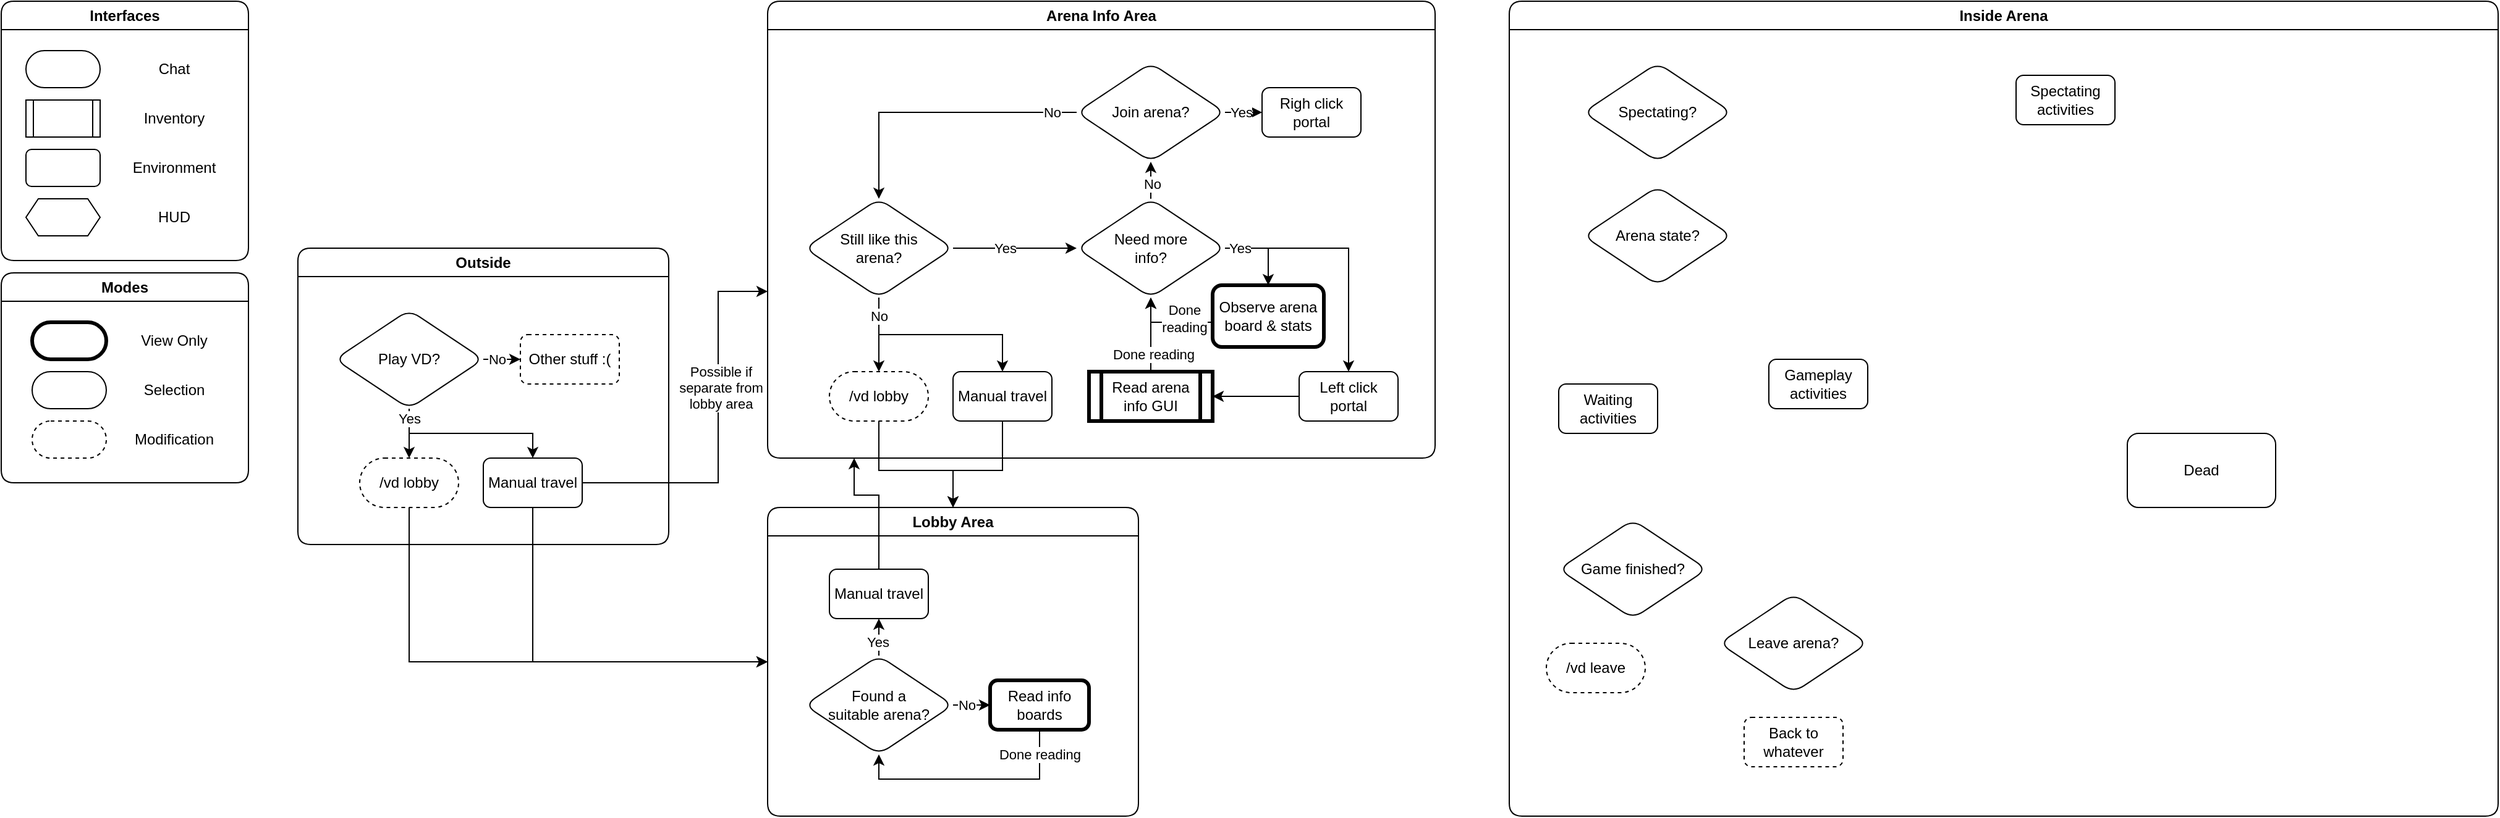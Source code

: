 <mxfile version="26.0.4" pages="5">
  <diagram id="OL8r2Mo_MiO_RKyFBtHq" name="Player UX">
    <mxGraphModel dx="3390" dy="2537" grid="1" gridSize="10" guides="1" tooltips="1" connect="1" arrows="1" fold="1" page="1" pageScale="1" pageWidth="1100" pageHeight="850" math="0" shadow="0">
      <root>
        <mxCell id="0" />
        <mxCell id="1" parent="0" />
        <mxCell id="ujEsto-d_q-DFXAvHiY_-1" value="Interfaces" style="swimlane;whiteSpace=wrap;html=1;rounded=1;" vertex="1" parent="1">
          <mxGeometry x="20" y="20" width="200" height="210" as="geometry" />
        </mxCell>
        <mxCell id="ujEsto-d_q-DFXAvHiY_-3" value="Inventory" style="text;html=1;align=center;verticalAlign=middle;whiteSpace=wrap;rounded=0;" vertex="1" parent="ujEsto-d_q-DFXAvHiY_-1">
          <mxGeometry x="110" y="80" width="60" height="30" as="geometry" />
        </mxCell>
        <mxCell id="ujEsto-d_q-DFXAvHiY_-5" value="Environment" style="text;html=1;align=center;verticalAlign=middle;whiteSpace=wrap;rounded=0;" vertex="1" parent="ujEsto-d_q-DFXAvHiY_-1">
          <mxGeometry x="100" y="125" width="80" height="20" as="geometry" />
        </mxCell>
        <mxCell id="ujEsto-d_q-DFXAvHiY_-7" value="HUD" style="text;html=1;align=center;verticalAlign=middle;whiteSpace=wrap;rounded=0;" vertex="1" parent="ujEsto-d_q-DFXAvHiY_-1">
          <mxGeometry x="110" y="165" width="60" height="20" as="geometry" />
        </mxCell>
        <mxCell id="ujEsto-d_q-DFXAvHiY_-9" value="Chat" style="text;html=1;align=center;verticalAlign=middle;whiteSpace=wrap;rounded=0;" vertex="1" parent="ujEsto-d_q-DFXAvHiY_-1">
          <mxGeometry x="110" y="40" width="60" height="30" as="geometry" />
        </mxCell>
        <mxCell id="Z0v3vaJdQkuqwQZ26i5G-3" value="" style="rounded=1;whiteSpace=wrap;html=1;arcSize=50;" vertex="1" parent="ujEsto-d_q-DFXAvHiY_-1">
          <mxGeometry x="20" y="40" width="60" height="30" as="geometry" />
        </mxCell>
        <mxCell id="Z0v3vaJdQkuqwQZ26i5G-6" value="" style="shape=process;whiteSpace=wrap;html=1;backgroundOutline=1;" vertex="1" parent="ujEsto-d_q-DFXAvHiY_-1">
          <mxGeometry x="20" y="80" width="60" height="30" as="geometry" />
        </mxCell>
        <mxCell id="Z0v3vaJdQkuqwQZ26i5G-7" value="" style="rounded=1;whiteSpace=wrap;html=1;" vertex="1" parent="ujEsto-d_q-DFXAvHiY_-1">
          <mxGeometry x="20" y="120" width="60" height="30" as="geometry" />
        </mxCell>
        <mxCell id="Z0v3vaJdQkuqwQZ26i5G-8" value="" style="shape=hexagon;perimeter=hexagonPerimeter2;whiteSpace=wrap;html=1;fixedSize=1;size=10;" vertex="1" parent="ujEsto-d_q-DFXAvHiY_-1">
          <mxGeometry x="20" y="160" width="60" height="30" as="geometry" />
        </mxCell>
        <mxCell id="oEQ8TZ-wK5dUwoC1eAkr-19" value="Modes" style="swimlane;whiteSpace=wrap;html=1;rounded=1;" vertex="1" parent="1">
          <mxGeometry x="20" y="240" width="200" height="170" as="geometry" />
        </mxCell>
        <mxCell id="oEQ8TZ-wK5dUwoC1eAkr-21" value="Selection" style="text;html=1;align=center;verticalAlign=middle;whiteSpace=wrap;rounded=0;" vertex="1" parent="oEQ8TZ-wK5dUwoC1eAkr-19">
          <mxGeometry x="110" y="80" width="60" height="30" as="geometry" />
        </mxCell>
        <mxCell id="oEQ8TZ-wK5dUwoC1eAkr-23" value="Modification" style="text;html=1;align=center;verticalAlign=middle;whiteSpace=wrap;rounded=0;" vertex="1" parent="oEQ8TZ-wK5dUwoC1eAkr-19">
          <mxGeometry x="105" y="125" width="70" height="20" as="geometry" />
        </mxCell>
        <mxCell id="oEQ8TZ-wK5dUwoC1eAkr-27" value="View Only" style="text;html=1;align=center;verticalAlign=middle;whiteSpace=wrap;rounded=0;" vertex="1" parent="oEQ8TZ-wK5dUwoC1eAkr-19">
          <mxGeometry x="110" y="40" width="60" height="30" as="geometry" />
        </mxCell>
        <mxCell id="oEQ8TZ-wK5dUwoC1eAkr-31" value="" style="rounded=1;whiteSpace=wrap;html=1;arcSize=50;strokeWidth=3;" vertex="1" parent="oEQ8TZ-wK5dUwoC1eAkr-19">
          <mxGeometry x="25" y="40" width="60" height="30" as="geometry" />
        </mxCell>
        <mxCell id="oEQ8TZ-wK5dUwoC1eAkr-29" value="" style="rounded=1;whiteSpace=wrap;html=1;arcSize=50;" vertex="1" parent="oEQ8TZ-wK5dUwoC1eAkr-19">
          <mxGeometry x="25" y="80" width="60" height="30" as="geometry" />
        </mxCell>
        <mxCell id="oEQ8TZ-wK5dUwoC1eAkr-28" value="" style="rounded=1;whiteSpace=wrap;html=1;arcSize=50;dashed=1;gradientColor=none;fillColor=default;glass=0;shadow=0;" vertex="1" parent="oEQ8TZ-wK5dUwoC1eAkr-19">
          <mxGeometry x="25" y="120" width="60" height="30" as="geometry" />
        </mxCell>
        <mxCell id="2LEhiXLoZ-SbOOcekaLS-1" value="Inside Arena" style="swimlane;whiteSpace=wrap;html=1;rounded=1;" vertex="1" parent="1">
          <mxGeometry x="1240" y="20" width="800" height="660" as="geometry" />
        </mxCell>
        <mxCell id="2LEhiXLoZ-SbOOcekaLS-2" value="Spectating activities" style="rounded=1;whiteSpace=wrap;html=1;" vertex="1" parent="2LEhiXLoZ-SbOOcekaLS-1">
          <mxGeometry x="410" y="60" width="80" height="40" as="geometry" />
        </mxCell>
        <mxCell id="2LEhiXLoZ-SbOOcekaLS-3" value="Waiting activities" style="rounded=1;whiteSpace=wrap;html=1;" vertex="1" parent="2LEhiXLoZ-SbOOcekaLS-1">
          <mxGeometry x="40" y="310" width="80" height="40" as="geometry" />
        </mxCell>
        <mxCell id="2LEhiXLoZ-SbOOcekaLS-4" value="Dead" style="rounded=1;whiteSpace=wrap;html=1;" vertex="1" parent="2LEhiXLoZ-SbOOcekaLS-1">
          <mxGeometry x="500" y="350" width="120" height="60" as="geometry" />
        </mxCell>
        <mxCell id="2LEhiXLoZ-SbOOcekaLS-5" value="Gameplay activities" style="rounded=1;whiteSpace=wrap;html=1;" vertex="1" parent="2LEhiXLoZ-SbOOcekaLS-1">
          <mxGeometry x="210" y="290" width="80" height="40" as="geometry" />
        </mxCell>
        <mxCell id="TwINV0B0Ql_zQVjKbw86-45" value="Arena state?" style="rhombus;whiteSpace=wrap;html=1;rounded=1;" vertex="1" parent="2LEhiXLoZ-SbOOcekaLS-1">
          <mxGeometry x="60" y="150" width="120" height="80" as="geometry" />
        </mxCell>
        <mxCell id="TwINV0B0Ql_zQVjKbw86-46" value="Spectating?" style="rhombus;whiteSpace=wrap;html=1;rounded=1;" vertex="1" parent="2LEhiXLoZ-SbOOcekaLS-1">
          <mxGeometry x="60" y="50" width="120" height="80" as="geometry" />
        </mxCell>
        <mxCell id="TwINV0B0Ql_zQVjKbw86-47" value="Leave arena?" style="rhombus;whiteSpace=wrap;html=1;rounded=1;" vertex="1" parent="2LEhiXLoZ-SbOOcekaLS-1">
          <mxGeometry x="170" y="480" width="120" height="80" as="geometry" />
        </mxCell>
        <mxCell id="TwINV0B0Ql_zQVjKbw86-49" value="Back to whatever" style="rounded=1;whiteSpace=wrap;html=1;dashed=1;" vertex="1" parent="2LEhiXLoZ-SbOOcekaLS-1">
          <mxGeometry x="190" y="580" width="80" height="40" as="geometry" />
        </mxCell>
        <mxCell id="TwINV0B0Ql_zQVjKbw86-50" value="/vd leave" style="rounded=1;whiteSpace=wrap;html=1;arcSize=50;dashed=1;" vertex="1" parent="2LEhiXLoZ-SbOOcekaLS-1">
          <mxGeometry x="30" y="520" width="80" height="40" as="geometry" />
        </mxCell>
        <mxCell id="TwINV0B0Ql_zQVjKbw86-51" value="Game finished?" style="rhombus;whiteSpace=wrap;html=1;rounded=1;" vertex="1" parent="2LEhiXLoZ-SbOOcekaLS-1">
          <mxGeometry x="40" y="420" width="120" height="80" as="geometry" />
        </mxCell>
        <mxCell id="2LEhiXLoZ-SbOOcekaLS-6" value="Arena Info Area" style="swimlane;whiteSpace=wrap;html=1;rounded=1;" vertex="1" parent="1">
          <mxGeometry x="640" y="20" width="540" height="370" as="geometry" />
        </mxCell>
        <mxCell id="TwINV0B0Ql_zQVjKbw86-15" style="edgeStyle=orthogonalEdgeStyle;rounded=0;orthogonalLoop=1;jettySize=auto;html=1;" edge="1" parent="2LEhiXLoZ-SbOOcekaLS-6" source="TwINV0B0Ql_zQVjKbw86-12" target="TwINV0B0Ql_zQVjKbw86-14">
          <mxGeometry relative="1" as="geometry" />
        </mxCell>
        <mxCell id="TwINV0B0Ql_zQVjKbw86-16" style="edgeStyle=orthogonalEdgeStyle;rounded=0;orthogonalLoop=1;jettySize=auto;html=1;" edge="1" parent="2LEhiXLoZ-SbOOcekaLS-6" source="TwINV0B0Ql_zQVjKbw86-12" target="TwINV0B0Ql_zQVjKbw86-13">
          <mxGeometry relative="1" as="geometry" />
        </mxCell>
        <mxCell id="TwINV0B0Ql_zQVjKbw86-17" value="No" style="edgeLabel;html=1;align=center;verticalAlign=middle;resizable=0;points=[];" vertex="1" connectable="0" parent="TwINV0B0Ql_zQVjKbw86-16">
          <mxGeometry x="-0.885" y="1" relative="1" as="geometry">
            <mxPoint x="-1" y="6" as="offset" />
          </mxGeometry>
        </mxCell>
        <mxCell id="TwINV0B0Ql_zQVjKbw86-21" style="edgeStyle=orthogonalEdgeStyle;rounded=0;orthogonalLoop=1;jettySize=auto;html=1;" edge="1" parent="2LEhiXLoZ-SbOOcekaLS-6" source="TwINV0B0Ql_zQVjKbw86-12" target="TwINV0B0Ql_zQVjKbw86-20">
          <mxGeometry relative="1" as="geometry" />
        </mxCell>
        <mxCell id="TwINV0B0Ql_zQVjKbw86-22" value="Yes" style="edgeLabel;html=1;align=center;verticalAlign=middle;resizable=0;points=[];" vertex="1" connectable="0" parent="TwINV0B0Ql_zQVjKbw86-21">
          <mxGeometry x="-0.164" relative="1" as="geometry">
            <mxPoint as="offset" />
          </mxGeometry>
        </mxCell>
        <mxCell id="TwINV0B0Ql_zQVjKbw86-12" value="Still like this&lt;div&gt;arena?&lt;/div&gt;" style="rhombus;whiteSpace=wrap;html=1;rounded=1;" vertex="1" parent="2LEhiXLoZ-SbOOcekaLS-6">
          <mxGeometry x="30" y="160" width="120" height="80" as="geometry" />
        </mxCell>
        <mxCell id="TwINV0B0Ql_zQVjKbw86-13" value="Manual travel" style="rounded=1;whiteSpace=wrap;html=1;" vertex="1" parent="2LEhiXLoZ-SbOOcekaLS-6">
          <mxGeometry x="150" y="300" width="80" height="40" as="geometry" />
        </mxCell>
        <mxCell id="TwINV0B0Ql_zQVjKbw86-14" value="/vd lobby" style="rounded=1;whiteSpace=wrap;html=1;arcSize=50;dashed=1;" vertex="1" parent="2LEhiXLoZ-SbOOcekaLS-6">
          <mxGeometry x="50" y="300" width="80" height="40" as="geometry" />
        </mxCell>
        <mxCell id="TwINV0B0Ql_zQVjKbw86-33" style="edgeStyle=orthogonalEdgeStyle;rounded=0;orthogonalLoop=1;jettySize=auto;html=1;" edge="1" parent="2LEhiXLoZ-SbOOcekaLS-6" source="TwINV0B0Ql_zQVjKbw86-20" target="TwINV0B0Ql_zQVjKbw86-31">
          <mxGeometry relative="1" as="geometry">
            <Array as="points">
              <mxPoint x="405" y="200" />
            </Array>
          </mxGeometry>
        </mxCell>
        <mxCell id="TwINV0B0Ql_zQVjKbw86-34" style="edgeStyle=orthogonalEdgeStyle;rounded=0;orthogonalLoop=1;jettySize=auto;html=1;" edge="1" parent="2LEhiXLoZ-SbOOcekaLS-6" source="TwINV0B0Ql_zQVjKbw86-20" target="TwINV0B0Ql_zQVjKbw86-23">
          <mxGeometry relative="1" as="geometry">
            <Array as="points">
              <mxPoint x="470" y="200" />
            </Array>
          </mxGeometry>
        </mxCell>
        <mxCell id="TwINV0B0Ql_zQVjKbw86-35" value="Yes" style="edgeLabel;html=1;align=center;verticalAlign=middle;resizable=0;points=[];" vertex="1" connectable="0" parent="TwINV0B0Ql_zQVjKbw86-34">
          <mxGeometry x="-0.885" relative="1" as="geometry">
            <mxPoint as="offset" />
          </mxGeometry>
        </mxCell>
        <mxCell id="TwINV0B0Ql_zQVjKbw86-37" style="edgeStyle=orthogonalEdgeStyle;rounded=0;orthogonalLoop=1;jettySize=auto;html=1;" edge="1" parent="2LEhiXLoZ-SbOOcekaLS-6" source="TwINV0B0Ql_zQVjKbw86-20" target="TwINV0B0Ql_zQVjKbw86-30">
          <mxGeometry relative="1" as="geometry" />
        </mxCell>
        <mxCell id="TwINV0B0Ql_zQVjKbw86-38" value="No" style="edgeLabel;html=1;align=center;verticalAlign=middle;resizable=0;points=[];" vertex="1" connectable="0" parent="TwINV0B0Ql_zQVjKbw86-37">
          <mxGeometry x="-0.509" y="-1" relative="1" as="geometry">
            <mxPoint as="offset" />
          </mxGeometry>
        </mxCell>
        <mxCell id="TwINV0B0Ql_zQVjKbw86-20" value="Need more&lt;div&gt;info?&lt;/div&gt;" style="rhombus;whiteSpace=wrap;html=1;rounded=1;" vertex="1" parent="2LEhiXLoZ-SbOOcekaLS-6">
          <mxGeometry x="250" y="160" width="120" height="80" as="geometry" />
        </mxCell>
        <mxCell id="TwINV0B0Ql_zQVjKbw86-27" style="edgeStyle=orthogonalEdgeStyle;rounded=0;orthogonalLoop=1;jettySize=auto;html=1;" edge="1" parent="2LEhiXLoZ-SbOOcekaLS-6" source="TwINV0B0Ql_zQVjKbw86-23" target="TwINV0B0Ql_zQVjKbw86-26">
          <mxGeometry relative="1" as="geometry" />
        </mxCell>
        <mxCell id="TwINV0B0Ql_zQVjKbw86-23" value="Left click portal" style="rounded=1;whiteSpace=wrap;html=1;" vertex="1" parent="2LEhiXLoZ-SbOOcekaLS-6">
          <mxGeometry x="430" y="300" width="80" height="40" as="geometry" />
        </mxCell>
        <mxCell id="TwINV0B0Ql_zQVjKbw86-25" value="Righ click portal" style="rounded=1;whiteSpace=wrap;html=1;" vertex="1" parent="2LEhiXLoZ-SbOOcekaLS-6">
          <mxGeometry x="400" y="70" width="80" height="40" as="geometry" />
        </mxCell>
        <mxCell id="TwINV0B0Ql_zQVjKbw86-32" style="edgeStyle=orthogonalEdgeStyle;rounded=0;orthogonalLoop=1;jettySize=auto;html=1;" edge="1" parent="2LEhiXLoZ-SbOOcekaLS-6" source="TwINV0B0Ql_zQVjKbw86-26" target="TwINV0B0Ql_zQVjKbw86-20">
          <mxGeometry relative="1" as="geometry" />
        </mxCell>
        <mxCell id="TwINV0B0Ql_zQVjKbw86-43" value="Done reading" style="edgeLabel;html=1;align=center;verticalAlign=middle;resizable=0;points=[];" vertex="1" connectable="0" parent="TwINV0B0Ql_zQVjKbw86-32">
          <mxGeometry x="-0.265" y="1" relative="1" as="geometry">
            <mxPoint x="3" y="8" as="offset" />
          </mxGeometry>
        </mxCell>
        <mxCell id="TwINV0B0Ql_zQVjKbw86-26" value="Read arena info GUI" style="shape=process;whiteSpace=wrap;html=1;backgroundOutline=1;strokeWidth=3;" vertex="1" parent="2LEhiXLoZ-SbOOcekaLS-6">
          <mxGeometry x="260" y="300" width="100" height="40" as="geometry" />
        </mxCell>
        <mxCell id="TwINV0B0Ql_zQVjKbw86-36" style="edgeStyle=orthogonalEdgeStyle;rounded=0;orthogonalLoop=1;jettySize=auto;html=1;" edge="1" parent="2LEhiXLoZ-SbOOcekaLS-6" source="TwINV0B0Ql_zQVjKbw86-30" target="TwINV0B0Ql_zQVjKbw86-25">
          <mxGeometry relative="1" as="geometry" />
        </mxCell>
        <mxCell id="TwINV0B0Ql_zQVjKbw86-41" value="Yes" style="edgeLabel;html=1;align=center;verticalAlign=middle;resizable=0;points=[];" vertex="1" connectable="0" parent="TwINV0B0Ql_zQVjKbw86-36">
          <mxGeometry x="0.29" y="3" relative="1" as="geometry">
            <mxPoint y="3" as="offset" />
          </mxGeometry>
        </mxCell>
        <mxCell id="TwINV0B0Ql_zQVjKbw86-39" style="edgeStyle=orthogonalEdgeStyle;rounded=0;orthogonalLoop=1;jettySize=auto;html=1;" edge="1" parent="2LEhiXLoZ-SbOOcekaLS-6" source="TwINV0B0Ql_zQVjKbw86-30" target="TwINV0B0Ql_zQVjKbw86-12">
          <mxGeometry relative="1" as="geometry" />
        </mxCell>
        <mxCell id="TwINV0B0Ql_zQVjKbw86-40" value="No" style="edgeLabel;html=1;align=center;verticalAlign=middle;resizable=0;points=[];" vertex="1" connectable="0" parent="TwINV0B0Ql_zQVjKbw86-39">
          <mxGeometry x="-0.773" y="1" relative="1" as="geometry">
            <mxPoint x="6" y="-1" as="offset" />
          </mxGeometry>
        </mxCell>
        <mxCell id="TwINV0B0Ql_zQVjKbw86-30" value="Join arena?" style="rhombus;whiteSpace=wrap;html=1;rounded=1;" vertex="1" parent="2LEhiXLoZ-SbOOcekaLS-6">
          <mxGeometry x="250" y="50" width="120" height="80" as="geometry" />
        </mxCell>
        <mxCell id="TwINV0B0Ql_zQVjKbw86-42" style="edgeStyle=orthogonalEdgeStyle;rounded=0;orthogonalLoop=1;jettySize=auto;html=1;" edge="1" parent="2LEhiXLoZ-SbOOcekaLS-6" source="TwINV0B0Ql_zQVjKbw86-31" target="TwINV0B0Ql_zQVjKbw86-20">
          <mxGeometry relative="1" as="geometry">
            <Array as="points">
              <mxPoint x="310" y="260" />
            </Array>
          </mxGeometry>
        </mxCell>
        <mxCell id="TwINV0B0Ql_zQVjKbw86-44" value="Done&lt;div&gt;reading&lt;/div&gt;" style="edgeLabel;html=1;align=center;verticalAlign=middle;resizable=0;points=[];" vertex="1" connectable="0" parent="TwINV0B0Ql_zQVjKbw86-42">
          <mxGeometry x="-0.33" y="-3" relative="1" as="geometry">
            <mxPoint as="offset" />
          </mxGeometry>
        </mxCell>
        <mxCell id="TwINV0B0Ql_zQVjKbw86-31" value="Observe arena board &amp;amp; stats" style="rounded=1;whiteSpace=wrap;html=1;strokeWidth=3;" vertex="1" parent="2LEhiXLoZ-SbOOcekaLS-6">
          <mxGeometry x="360" y="230" width="90" height="50" as="geometry" />
        </mxCell>
        <mxCell id="2LEhiXLoZ-SbOOcekaLS-9" value="Outside" style="swimlane;whiteSpace=wrap;html=1;rounded=1;startSize=23;" vertex="1" parent="1">
          <mxGeometry x="260" y="220" width="300" height="240" as="geometry" />
        </mxCell>
        <mxCell id="2LEhiXLoZ-SbOOcekaLS-21" style="edgeStyle=orthogonalEdgeStyle;rounded=0;orthogonalLoop=1;jettySize=auto;html=1;" edge="1" parent="2LEhiXLoZ-SbOOcekaLS-9" source="2LEhiXLoZ-SbOOcekaLS-10" target="2LEhiXLoZ-SbOOcekaLS-14">
          <mxGeometry relative="1" as="geometry" />
        </mxCell>
        <mxCell id="2LEhiXLoZ-SbOOcekaLS-26" value="No" style="edgeLabel;html=1;align=center;verticalAlign=middle;resizable=0;points=[];" vertex="1" connectable="0" parent="2LEhiXLoZ-SbOOcekaLS-21">
          <mxGeometry x="0.174" y="1" relative="1" as="geometry">
            <mxPoint y="-1" as="offset" />
          </mxGeometry>
        </mxCell>
        <mxCell id="2LEhiXLoZ-SbOOcekaLS-23" style="edgeStyle=orthogonalEdgeStyle;rounded=0;orthogonalLoop=1;jettySize=auto;html=1;" edge="1" parent="2LEhiXLoZ-SbOOcekaLS-9" source="2LEhiXLoZ-SbOOcekaLS-10" target="2LEhiXLoZ-SbOOcekaLS-12">
          <mxGeometry relative="1" as="geometry" />
        </mxCell>
        <mxCell id="2LEhiXLoZ-SbOOcekaLS-24" style="edgeStyle=orthogonalEdgeStyle;rounded=0;orthogonalLoop=1;jettySize=auto;html=1;" edge="1" parent="2LEhiXLoZ-SbOOcekaLS-9" source="2LEhiXLoZ-SbOOcekaLS-10" target="2LEhiXLoZ-SbOOcekaLS-13">
          <mxGeometry relative="1" as="geometry" />
        </mxCell>
        <mxCell id="2LEhiXLoZ-SbOOcekaLS-25" value="Yes" style="edgeLabel;html=1;align=center;verticalAlign=middle;resizable=0;points=[];" vertex="1" connectable="0" parent="2LEhiXLoZ-SbOOcekaLS-24">
          <mxGeometry x="-0.889" relative="1" as="geometry">
            <mxPoint as="offset" />
          </mxGeometry>
        </mxCell>
        <mxCell id="2LEhiXLoZ-SbOOcekaLS-10" value="Play VD?" style="rhombus;whiteSpace=wrap;html=1;rounded=1;" vertex="1" parent="2LEhiXLoZ-SbOOcekaLS-9">
          <mxGeometry x="30" y="50" width="120" height="80" as="geometry" />
        </mxCell>
        <mxCell id="2LEhiXLoZ-SbOOcekaLS-12" value="/vd lobby" style="rounded=1;whiteSpace=wrap;html=1;arcSize=50;dashed=1;" vertex="1" parent="2LEhiXLoZ-SbOOcekaLS-9">
          <mxGeometry x="50" y="170" width="80" height="40" as="geometry" />
        </mxCell>
        <mxCell id="2LEhiXLoZ-SbOOcekaLS-13" value="Manual travel" style="rounded=1;whiteSpace=wrap;html=1;" vertex="1" parent="2LEhiXLoZ-SbOOcekaLS-9">
          <mxGeometry x="150" y="170" width="80" height="40" as="geometry" />
        </mxCell>
        <mxCell id="2LEhiXLoZ-SbOOcekaLS-14" value="Other stuff :(" style="rounded=1;whiteSpace=wrap;html=1;dashed=1;" vertex="1" parent="2LEhiXLoZ-SbOOcekaLS-9">
          <mxGeometry x="180" y="70" width="80" height="40" as="geometry" />
        </mxCell>
        <mxCell id="2LEhiXLoZ-SbOOcekaLS-16" value="Lobby Area" style="swimlane;whiteSpace=wrap;html=1;rounded=1;" vertex="1" parent="1">
          <mxGeometry x="640" y="430" width="300" height="250" as="geometry" />
        </mxCell>
        <mxCell id="2LEhiXLoZ-SbOOcekaLS-19" value="Manual travel" style="rounded=1;whiteSpace=wrap;html=1;" vertex="1" parent="2LEhiXLoZ-SbOOcekaLS-16">
          <mxGeometry x="50" y="50" width="80" height="40" as="geometry" />
        </mxCell>
        <mxCell id="TwINV0B0Ql_zQVjKbw86-1" style="edgeStyle=orthogonalEdgeStyle;rounded=0;orthogonalLoop=1;jettySize=auto;html=1;" edge="1" parent="2LEhiXLoZ-SbOOcekaLS-16" source="2LEhiXLoZ-SbOOcekaLS-20" target="2LEhiXLoZ-SbOOcekaLS-27">
          <mxGeometry relative="1" as="geometry" />
        </mxCell>
        <mxCell id="TwINV0B0Ql_zQVjKbw86-8" value="No" style="edgeLabel;html=1;align=center;verticalAlign=middle;resizable=0;points=[];" vertex="1" connectable="0" parent="TwINV0B0Ql_zQVjKbw86-1">
          <mxGeometry x="-0.706" y="1" relative="1" as="geometry">
            <mxPoint x="3" y="1" as="offset" />
          </mxGeometry>
        </mxCell>
        <mxCell id="TwINV0B0Ql_zQVjKbw86-2" style="edgeStyle=orthogonalEdgeStyle;rounded=0;orthogonalLoop=1;jettySize=auto;html=1;" edge="1" parent="2LEhiXLoZ-SbOOcekaLS-16" source="2LEhiXLoZ-SbOOcekaLS-20" target="2LEhiXLoZ-SbOOcekaLS-19">
          <mxGeometry relative="1" as="geometry" />
        </mxCell>
        <mxCell id="TwINV0B0Ql_zQVjKbw86-11" value="Yes" style="edgeLabel;html=1;align=center;verticalAlign=middle;resizable=0;points=[];" vertex="1" connectable="0" parent="TwINV0B0Ql_zQVjKbw86-2">
          <mxGeometry x="0.144" y="-1" relative="1" as="geometry">
            <mxPoint as="offset" />
          </mxGeometry>
        </mxCell>
        <mxCell id="2LEhiXLoZ-SbOOcekaLS-20" value="Found a&lt;div&gt;suitable arena?&lt;/div&gt;" style="rhombus;whiteSpace=wrap;html=1;rounded=1;" vertex="1" parent="2LEhiXLoZ-SbOOcekaLS-16">
          <mxGeometry x="30" y="120" width="120" height="80" as="geometry" />
        </mxCell>
        <mxCell id="TwINV0B0Ql_zQVjKbw86-9" style="edgeStyle=orthogonalEdgeStyle;rounded=0;orthogonalLoop=1;jettySize=auto;html=1;entryX=0.5;entryY=1;entryDx=0;entryDy=0;" edge="1" parent="2LEhiXLoZ-SbOOcekaLS-16" source="2LEhiXLoZ-SbOOcekaLS-27" target="2LEhiXLoZ-SbOOcekaLS-20">
          <mxGeometry relative="1" as="geometry">
            <Array as="points">
              <mxPoint x="220" y="220" />
              <mxPoint x="90" y="220" />
            </Array>
          </mxGeometry>
        </mxCell>
        <mxCell id="TwINV0B0Ql_zQVjKbw86-10" value="Done reading" style="edgeLabel;html=1;align=center;verticalAlign=middle;resizable=0;points=[];" vertex="1" connectable="0" parent="TwINV0B0Ql_zQVjKbw86-9">
          <mxGeometry x="-0.867" y="1" relative="1" as="geometry">
            <mxPoint x="-1" y="7" as="offset" />
          </mxGeometry>
        </mxCell>
        <mxCell id="2LEhiXLoZ-SbOOcekaLS-27" value="Read info boards" style="rounded=1;whiteSpace=wrap;html=1;strokeWidth=3;" vertex="1" parent="2LEhiXLoZ-SbOOcekaLS-16">
          <mxGeometry x="180" y="140" width="80" height="40" as="geometry" />
        </mxCell>
        <mxCell id="TwINV0B0Ql_zQVjKbw86-3" style="edgeStyle=orthogonalEdgeStyle;rounded=0;orthogonalLoop=1;jettySize=auto;html=1;" edge="1" parent="1" source="2LEhiXLoZ-SbOOcekaLS-19" target="2LEhiXLoZ-SbOOcekaLS-6">
          <mxGeometry relative="1" as="geometry">
            <Array as="points">
              <mxPoint x="730" y="420" />
              <mxPoint x="710" y="420" />
            </Array>
          </mxGeometry>
        </mxCell>
        <mxCell id="TwINV0B0Ql_zQVjKbw86-4" style="edgeStyle=orthogonalEdgeStyle;rounded=0;orthogonalLoop=1;jettySize=auto;html=1;entryX=0;entryY=0.5;entryDx=0;entryDy=0;" edge="1" parent="1" source="2LEhiXLoZ-SbOOcekaLS-13" target="2LEhiXLoZ-SbOOcekaLS-16">
          <mxGeometry relative="1" as="geometry">
            <Array as="points">
              <mxPoint x="450" y="555" />
            </Array>
          </mxGeometry>
        </mxCell>
        <mxCell id="TwINV0B0Ql_zQVjKbw86-5" style="edgeStyle=orthogonalEdgeStyle;rounded=0;orthogonalLoop=1;jettySize=auto;html=1;entryX=0;entryY=0.5;entryDx=0;entryDy=0;" edge="1" parent="1" source="2LEhiXLoZ-SbOOcekaLS-12" target="2LEhiXLoZ-SbOOcekaLS-16">
          <mxGeometry relative="1" as="geometry">
            <Array as="points">
              <mxPoint x="350" y="555" />
            </Array>
          </mxGeometry>
        </mxCell>
        <mxCell id="TwINV0B0Ql_zQVjKbw86-6" style="edgeStyle=orthogonalEdgeStyle;rounded=0;orthogonalLoop=1;jettySize=auto;html=1;" edge="1" parent="1" source="2LEhiXLoZ-SbOOcekaLS-13" target="2LEhiXLoZ-SbOOcekaLS-6">
          <mxGeometry relative="1" as="geometry">
            <Array as="points">
              <mxPoint x="600" y="410" />
              <mxPoint x="600" y="255" />
            </Array>
          </mxGeometry>
        </mxCell>
        <mxCell id="TwINV0B0Ql_zQVjKbw86-7" value="Possible if&lt;div&gt;separate from&lt;/div&gt;&lt;div&gt;lobby area&lt;/div&gt;" style="edgeLabel;html=1;align=center;verticalAlign=middle;resizable=0;points=[];" vertex="1" connectable="0" parent="TwINV0B0Ql_zQVjKbw86-6">
          <mxGeometry x="0.225" y="-2" relative="1" as="geometry">
            <mxPoint as="offset" />
          </mxGeometry>
        </mxCell>
        <mxCell id="TwINV0B0Ql_zQVjKbw86-18" style="edgeStyle=orthogonalEdgeStyle;rounded=0;orthogonalLoop=1;jettySize=auto;html=1;" edge="1" parent="1" source="TwINV0B0Ql_zQVjKbw86-14" target="2LEhiXLoZ-SbOOcekaLS-16">
          <mxGeometry relative="1" as="geometry">
            <Array as="points">
              <mxPoint x="730" y="400" />
              <mxPoint x="790" y="400" />
            </Array>
          </mxGeometry>
        </mxCell>
        <mxCell id="TwINV0B0Ql_zQVjKbw86-19" style="edgeStyle=orthogonalEdgeStyle;rounded=0;orthogonalLoop=1;jettySize=auto;html=1;" edge="1" parent="1" source="TwINV0B0Ql_zQVjKbw86-13" target="2LEhiXLoZ-SbOOcekaLS-16">
          <mxGeometry relative="1" as="geometry">
            <Array as="points">
              <mxPoint x="830" y="400" />
              <mxPoint x="790" y="400" />
            </Array>
          </mxGeometry>
        </mxCell>
      </root>
    </mxGraphModel>
  </diagram>
  <diagram id="KZoHCJjOJha7NkdfO88-" name="GUI Network">
    <mxGraphModel dx="1071" dy="801" grid="1" gridSize="10" guides="1" tooltips="1" connect="1" arrows="1" fold="1" page="1" pageScale="1" pageWidth="1100" pageHeight="850" math="0" shadow="0">
      <root>
        <mxCell id="0" />
        <mxCell id="1" parent="0" />
        <mxCell id="MYe9NSlkIOVkC3I_VtZY-1" value="Key" style="swimlane;whiteSpace=wrap;html=1;rounded=1;" parent="1" vertex="1">
          <mxGeometry x="20" y="20" width="200" height="220" as="geometry" />
        </mxCell>
        <mxCell id="MIIF9kFqR6i-u7Ra8Xex-2" value="" style="endArrow=classic;html=1;rounded=0;" parent="MYe9NSlkIOVkC3I_VtZY-1" edge="1">
          <mxGeometry width="50" height="50" relative="1" as="geometry">
            <mxPoint x="20" y="94.71" as="sourcePoint" />
            <mxPoint x="90" y="94.71" as="targetPoint" />
          </mxGeometry>
        </mxCell>
        <mxCell id="MIIF9kFqR6i-u7Ra8Xex-3" value="GUI Interaction" style="text;html=1;align=center;verticalAlign=middle;whiteSpace=wrap;rounded=0;" parent="MYe9NSlkIOVkC3I_VtZY-1" vertex="1">
          <mxGeometry x="110" y="80" width="60" height="30" as="geometry" />
        </mxCell>
        <mxCell id="MIIF9kFqR6i-u7Ra8Xex-4" value="" style="endArrow=classic;html=1;rounded=0;dashed=1;" parent="MYe9NSlkIOVkC3I_VtZY-1" edge="1">
          <mxGeometry width="50" height="50" relative="1" as="geometry">
            <mxPoint x="20" y="135" as="sourcePoint" />
            <mxPoint x="90" y="135" as="targetPoint" />
          </mxGeometry>
        </mxCell>
        <mxCell id="MIIF9kFqR6i-u7Ra8Xex-5" value="Command" style="text;html=1;align=center;verticalAlign=middle;whiteSpace=wrap;rounded=0;" parent="MYe9NSlkIOVkC3I_VtZY-1" vertex="1">
          <mxGeometry x="110" y="125" width="60" height="20" as="geometry" />
        </mxCell>
        <mxCell id="MIIF9kFqR6i-u7Ra8Xex-8" value="" style="shape=flexArrow;endArrow=classic;html=1;rounded=0;" parent="MYe9NSlkIOVkC3I_VtZY-1" edge="1">
          <mxGeometry width="50" height="50" relative="1" as="geometry">
            <mxPoint x="20" y="175" as="sourcePoint" />
            <mxPoint x="90" y="175" as="targetPoint" />
          </mxGeometry>
        </mxCell>
        <mxCell id="MIIF9kFqR6i-u7Ra8Xex-10" value="Game Interaction" style="text;html=1;align=center;verticalAlign=middle;whiteSpace=wrap;rounded=0;" parent="MYe9NSlkIOVkC3I_VtZY-1" vertex="1">
          <mxGeometry x="110" y="165" width="60" height="20" as="geometry" />
        </mxCell>
        <mxCell id="xUtBXSy7umjRappW1lJ8-3" value="" style="swimlane;whiteSpace=wrap;html=1;rounded=1;startSize=10;" parent="MYe9NSlkIOVkC3I_VtZY-1" vertex="1">
          <mxGeometry x="20" y="40" width="70" height="30" as="geometry" />
        </mxCell>
        <mxCell id="xUtBXSy7umjRappW1lJ8-4" value="GUI &amp;amp; Type" style="text;html=1;align=center;verticalAlign=middle;whiteSpace=wrap;rounded=0;" parent="MYe9NSlkIOVkC3I_VtZY-1" vertex="1">
          <mxGeometry x="110" y="40" width="60" height="30" as="geometry" />
        </mxCell>
        <mxCell id="HUsJHXx5lXSdn7-Vqx5Z-5" style="edgeStyle=orthogonalEdgeStyle;rounded=0;orthogonalLoop=1;jettySize=auto;html=1;" parent="1" source="xUtBXSy7umjRappW1lJ8-129" target="xUtBXSy7umjRappW1lJ8-5" edge="1">
          <mxGeometry relative="1" as="geometry">
            <mxPoint x="200" y="445.029" as="sourcePoint" />
            <mxPoint x="280" y="125.0" as="targetPoint" />
            <Array as="points">
              <mxPoint x="250" y="435" />
              <mxPoint x="250" y="50" />
            </Array>
          </mxGeometry>
        </mxCell>
        <mxCell id="HUsJHXx5lXSdn7-Vqx5Z-6" style="edgeStyle=orthogonalEdgeStyle;rounded=0;orthogonalLoop=1;jettySize=auto;html=1;" parent="1" source="xUtBXSy7umjRappW1lJ8-129" target="xUtBXSy7umjRappW1lJ8-15" edge="1">
          <mxGeometry relative="1" as="geometry">
            <mxPoint x="200" y="445.029" as="sourcePoint" />
            <mxPoint x="280" y="275" as="targetPoint" />
            <Array as="points">
              <mxPoint x="250" y="435" />
              <mxPoint x="250" y="100" />
            </Array>
          </mxGeometry>
        </mxCell>
        <mxCell id="HUsJHXx5lXSdn7-Vqx5Z-7" style="edgeStyle=orthogonalEdgeStyle;rounded=0;orthogonalLoop=1;jettySize=auto;html=1;" parent="1" source="xUtBXSy7umjRappW1lJ8-129" target="xUtBXSy7umjRappW1lJ8-32" edge="1">
          <mxGeometry relative="1" as="geometry">
            <mxPoint x="200" y="445.029" as="sourcePoint" />
            <mxPoint x="320.0" y="350.0" as="targetPoint" />
            <Array as="points">
              <mxPoint x="250" y="435" />
              <mxPoint x="250" y="245" />
            </Array>
          </mxGeometry>
        </mxCell>
        <mxCell id="HUsJHXx5lXSdn7-Vqx5Z-8" style="edgeStyle=orthogonalEdgeStyle;rounded=0;orthogonalLoop=1;jettySize=auto;html=1;startArrow=classic;startFill=1;" parent="1" source="xUtBXSy7umjRappW1lJ8-129" target="xUtBXSy7umjRappW1lJ8-45" edge="1">
          <mxGeometry relative="1" as="geometry">
            <mxPoint x="200" y="445.029" as="sourcePoint" />
            <mxPoint x="280" y="605.037" as="targetPoint" />
            <Array as="points">
              <mxPoint x="250" y="435" />
              <mxPoint x="250" y="415" />
            </Array>
          </mxGeometry>
        </mxCell>
        <mxCell id="xUtBXSy7umjRappW1lJ8-5" value="&lt;p style=&quot;line-height: 100%; font-size: 8px;&quot;&gt;&lt;font style=&quot;font-size: 8px;&quot;&gt;Location Menu&lt;/font&gt;&lt;/p&gt;" style="swimlane;whiteSpace=wrap;html=1;rounded=1;startSize=10;fontSize=8;" parent="1" vertex="1">
          <mxGeometry x="280" y="20" width="100" height="50" as="geometry" />
        </mxCell>
        <mxCell id="xUtBXSy7umjRappW1lJ8-6" value="Lobby Manager Menu" style="text;html=1;align=center;verticalAlign=middle;whiteSpace=wrap;rounded=0;" parent="xUtBXSy7umjRappW1lJ8-5" vertex="1">
          <mxGeometry y="10" width="100" height="40" as="geometry" />
        </mxCell>
        <mxCell id="xUtBXSy7umjRappW1lJ8-7" value="&lt;p style=&quot;line-height: 100%; font-size: 8px;&quot;&gt;&lt;font style=&quot;font-size: 8px;&quot;&gt;Confirmation Menu&lt;/font&gt;&lt;/p&gt;" style="swimlane;whiteSpace=wrap;html=1;rounded=1;startSize=10;fontSize=8;" parent="1" vertex="1">
          <mxGeometry x="420" y="20" width="100" height="60" as="geometry" />
        </mxCell>
        <mxCell id="xUtBXSy7umjRappW1lJ8-8" value="Lobby Spawn Delete Confirmation" style="text;html=1;align=center;verticalAlign=middle;whiteSpace=wrap;rounded=0;" parent="xUtBXSy7umjRappW1lJ8-7" vertex="1">
          <mxGeometry y="10" width="100" height="50" as="geometry" />
        </mxCell>
        <mxCell id="xUtBXSy7umjRappW1lJ8-13" style="edgeStyle=orthogonalEdgeStyle;rounded=0;orthogonalLoop=1;jettySize=auto;html=1;startArrow=classic;startFill=1;" parent="1" source="xUtBXSy7umjRappW1lJ8-5" target="xUtBXSy7umjRappW1lJ8-7" edge="1">
          <mxGeometry relative="1" as="geometry">
            <Array as="points">
              <mxPoint x="390" y="50" />
              <mxPoint x="390" y="50" />
            </Array>
          </mxGeometry>
        </mxCell>
        <mxCell id="xUtBXSy7umjRappW1lJ8-15" value="&lt;p style=&quot;line-height: 100%; font-size: 8px;&quot;&gt;&lt;font style=&quot;font-size: 8px;&quot;&gt;Dynamic Selection Menu&lt;/font&gt;&lt;/p&gt;" style="swimlane;whiteSpace=wrap;html=1;rounded=1;startSize=10;fontSize=8;" parent="1" vertex="1">
          <mxGeometry x="550" y="75" width="100" height="50" as="geometry" />
        </mxCell>
        <mxCell id="xUtBXSy7umjRappW1lJ8-16" value="Info Boards Selection Menu" style="text;html=1;align=center;verticalAlign=middle;whiteSpace=wrap;rounded=0;" parent="xUtBXSy7umjRappW1lJ8-15" vertex="1">
          <mxGeometry y="10" width="100" height="40" as="geometry" />
        </mxCell>
        <mxCell id="xUtBXSy7umjRappW1lJ8-26" style="edgeStyle=orthogonalEdgeStyle;rounded=0;orthogonalLoop=1;jettySize=auto;html=1;" parent="1" source="xUtBXSy7umjRappW1lJ8-123" target="xUtBXSy7umjRappW1lJ8-118" edge="1">
          <mxGeometry relative="1" as="geometry">
            <mxPoint x="740" y="105" as="sourcePoint" />
            <mxPoint x="740" y="135" as="targetPoint" />
          </mxGeometry>
        </mxCell>
        <mxCell id="xUtBXSy7umjRappW1lJ8-27" value="Successful Creation" style="edgeLabel;html=1;align=center;verticalAlign=middle;resizable=0;points=[];fontSize=10;" parent="xUtBXSy7umjRappW1lJ8-26" vertex="1" connectable="0">
          <mxGeometry x="0.127" relative="1" as="geometry">
            <mxPoint as="offset" />
          </mxGeometry>
        </mxCell>
        <mxCell id="xUtBXSy7umjRappW1lJ8-23" style="edgeStyle=orthogonalEdgeStyle;rounded=0;orthogonalLoop=1;jettySize=auto;html=1;startArrow=classic;startFill=1;" parent="1" source="xUtBXSy7umjRappW1lJ8-118" target="xUtBXSy7umjRappW1lJ8-19" edge="1">
          <mxGeometry relative="1" as="geometry">
            <mxPoint x="790" y="150" as="sourcePoint" />
          </mxGeometry>
        </mxCell>
        <mxCell id="xUtBXSy7umjRappW1lJ8-24" style="edgeStyle=orthogonalEdgeStyle;rounded=0;orthogonalLoop=1;jettySize=auto;html=1;" parent="1" source="xUtBXSy7umjRappW1lJ8-19" target="xUtBXSy7umjRappW1lJ8-15" edge="1">
          <mxGeometry relative="1" as="geometry">
            <Array as="points">
              <mxPoint x="880" y="55" />
              <mxPoint x="600" y="55" />
            </Array>
          </mxGeometry>
        </mxCell>
        <mxCell id="xUtBXSy7umjRappW1lJ8-25" value="Successful Deletion" style="edgeLabel;html=1;align=center;verticalAlign=middle;resizable=0;points=[];fontSize=10;" parent="xUtBXSy7umjRappW1lJ8-24" vertex="1" connectable="0">
          <mxGeometry x="-0.067" relative="1" as="geometry">
            <mxPoint x="-11" as="offset" />
          </mxGeometry>
        </mxCell>
        <mxCell id="xUtBXSy7umjRappW1lJ8-19" value="&lt;p style=&quot;line-height: 100%; font-size: 8px;&quot;&gt;&lt;font style=&quot;font-size: 8px;&quot;&gt;Confirmation Menu&lt;/font&gt;&lt;/p&gt;" style="swimlane;whiteSpace=wrap;html=1;rounded=1;startSize=10;fontSize=8;" parent="1" vertex="1">
          <mxGeometry x="830" y="75" width="100" height="50" as="geometry" />
        </mxCell>
        <mxCell id="xUtBXSy7umjRappW1lJ8-20" value="Info Board Delete Confirmation" style="text;html=1;align=center;verticalAlign=middle;whiteSpace=wrap;rounded=0;" parent="xUtBXSy7umjRappW1lJ8-19" vertex="1">
          <mxGeometry y="10" width="100" height="40" as="geometry" />
        </mxCell>
        <mxCell id="xUtBXSy7umjRappW1lJ8-21" style="edgeStyle=orthogonalEdgeStyle;rounded=0;orthogonalLoop=1;jettySize=auto;html=1;startArrow=classic;startFill=1;" parent="1" source="xUtBXSy7umjRappW1lJ8-15" target="xUtBXSy7umjRappW1lJ8-123" edge="1">
          <mxGeometry relative="1" as="geometry">
            <mxPoint x="660" y="85" as="sourcePoint" />
            <mxPoint x="690" y="90" as="targetPoint" />
            <Array as="points" />
          </mxGeometry>
        </mxCell>
        <mxCell id="xUtBXSy7umjRappW1lJ8-22" style="edgeStyle=orthogonalEdgeStyle;rounded=0;orthogonalLoop=1;jettySize=auto;html=1;startArrow=classic;startFill=1;" parent="1" source="xUtBXSy7umjRappW1lJ8-16" target="xUtBXSy7umjRappW1lJ8-118" edge="1">
          <mxGeometry relative="1" as="geometry">
            <mxPoint x="690" y="150" as="targetPoint" />
            <Array as="points">
              <mxPoint x="600" y="175" />
            </Array>
          </mxGeometry>
        </mxCell>
        <mxCell id="xUtBXSy7umjRappW1lJ8-28" value="" style="endArrow=classic;html=1;rounded=0;dashed=1;" parent="1" edge="1">
          <mxGeometry width="50" height="50" relative="1" as="geometry">
            <mxPoint x="40" y="434.76" as="sourcePoint" />
            <mxPoint x="110" y="434.964" as="targetPoint" />
          </mxGeometry>
        </mxCell>
        <mxCell id="xUtBXSy7umjRappW1lJ8-29" value="/vd admin" style="edgeLabel;html=1;align=center;verticalAlign=middle;resizable=0;points=[];fontSize=10;" parent="xUtBXSy7umjRappW1lJ8-28" vertex="1" connectable="0">
          <mxGeometry x="-0.315" y="2" relative="1" as="geometry">
            <mxPoint as="offset" />
          </mxGeometry>
        </mxCell>
        <mxCell id="xUtBXSy7umjRappW1lJ8-32" value="&lt;p style=&quot;line-height: 100%; font-size: 8px;&quot;&gt;&lt;font style=&quot;font-size: 8px;&quot;&gt;Dynamic Selection Menu&lt;/font&gt;&lt;/p&gt;" style="swimlane;whiteSpace=wrap;html=1;rounded=1;startSize=10;fontSize=8;" parent="1" vertex="1">
          <mxGeometry x="280" y="220" width="100" height="50" as="geometry" />
        </mxCell>
        <mxCell id="xUtBXSy7umjRappW1lJ8-33" value="Leaderboards Selection Menu" style="text;html=1;align=center;verticalAlign=middle;whiteSpace=wrap;rounded=0;" parent="xUtBXSy7umjRappW1lJ8-32" vertex="1">
          <mxGeometry y="10" width="100" height="40" as="geometry" />
        </mxCell>
        <mxCell id="xUtBXSy7umjRappW1lJ8-34" style="edgeStyle=orthogonalEdgeStyle;rounded=0;orthogonalLoop=1;jettySize=auto;html=1;" parent="1" source="xUtBXSy7umjRappW1lJ8-125" target="xUtBXSy7umjRappW1lJ8-120" edge="1">
          <mxGeometry relative="1" as="geometry">
            <mxPoint x="470" y="250" as="sourcePoint" />
            <mxPoint x="470" y="280" as="targetPoint" />
          </mxGeometry>
        </mxCell>
        <mxCell id="xUtBXSy7umjRappW1lJ8-35" value="Successful Creation" style="edgeLabel;html=1;align=center;verticalAlign=middle;resizable=0;points=[];fontSize=10;" parent="xUtBXSy7umjRappW1lJ8-34" vertex="1" connectable="0">
          <mxGeometry x="0.127" relative="1" as="geometry">
            <mxPoint as="offset" />
          </mxGeometry>
        </mxCell>
        <mxCell id="xUtBXSy7umjRappW1lJ8-37" style="edgeStyle=orthogonalEdgeStyle;rounded=0;orthogonalLoop=1;jettySize=auto;html=1;startArrow=classic;startFill=1;" parent="1" source="xUtBXSy7umjRappW1lJ8-120" target="xUtBXSy7umjRappW1lJ8-41" edge="1">
          <mxGeometry relative="1" as="geometry">
            <mxPoint x="520" y="295.029" as="sourcePoint" />
            <Array as="points">
              <mxPoint x="610" y="325" />
            </Array>
          </mxGeometry>
        </mxCell>
        <mxCell id="xUtBXSy7umjRappW1lJ8-39" style="edgeStyle=orthogonalEdgeStyle;rounded=0;orthogonalLoop=1;jettySize=auto;html=1;" parent="1" source="xUtBXSy7umjRappW1lJ8-41" target="xUtBXSy7umjRappW1lJ8-32" edge="1">
          <mxGeometry relative="1" as="geometry">
            <Array as="points">
              <mxPoint x="610" y="200" />
              <mxPoint x="330" y="200" />
            </Array>
          </mxGeometry>
        </mxCell>
        <mxCell id="xUtBXSy7umjRappW1lJ8-40" value="Successful Deletion" style="edgeLabel;html=1;align=center;verticalAlign=middle;resizable=0;points=[];fontSize=10;" parent="xUtBXSy7umjRappW1lJ8-39" vertex="1" connectable="0">
          <mxGeometry x="-0.067" relative="1" as="geometry">
            <mxPoint x="-11" as="offset" />
          </mxGeometry>
        </mxCell>
        <mxCell id="xUtBXSy7umjRappW1lJ8-41" value="&lt;p style=&quot;line-height: 100%; font-size: 8px;&quot;&gt;&lt;font style=&quot;font-size: 8px;&quot;&gt;Confirmation Menu&lt;/font&gt;&lt;/p&gt;" style="swimlane;whiteSpace=wrap;html=1;rounded=1;startSize=10;fontSize=8;" parent="1" vertex="1">
          <mxGeometry x="560" y="220" width="100" height="60" as="geometry" />
        </mxCell>
        <mxCell id="xUtBXSy7umjRappW1lJ8-42" value="Leaderboard Delete Confirmation" style="text;html=1;align=center;verticalAlign=middle;whiteSpace=wrap;rounded=0;" parent="xUtBXSy7umjRappW1lJ8-41" vertex="1">
          <mxGeometry y="10" width="100" height="50" as="geometry" />
        </mxCell>
        <mxCell id="xUtBXSy7umjRappW1lJ8-43" style="edgeStyle=orthogonalEdgeStyle;rounded=0;orthogonalLoop=1;jettySize=auto;html=1;startArrow=classic;startFill=1;" parent="1" source="xUtBXSy7umjRappW1lJ8-32" target="xUtBXSy7umjRappW1lJ8-125" edge="1">
          <mxGeometry relative="1" as="geometry">
            <mxPoint x="390" y="230" as="sourcePoint" />
            <Array as="points" />
            <mxPoint x="420" y="235.029" as="targetPoint" />
          </mxGeometry>
        </mxCell>
        <mxCell id="xUtBXSy7umjRappW1lJ8-44" style="edgeStyle=orthogonalEdgeStyle;rounded=0;orthogonalLoop=1;jettySize=auto;html=1;startArrow=classic;startFill=1;" parent="1" source="xUtBXSy7umjRappW1lJ8-33" target="xUtBXSy7umjRappW1lJ8-120" edge="1">
          <mxGeometry relative="1" as="geometry">
            <Array as="points">
              <mxPoint x="330" y="325" />
            </Array>
            <mxPoint x="420" y="295.029" as="targetPoint" />
          </mxGeometry>
        </mxCell>
        <mxCell id="xUtBXSy7umjRappW1lJ8-45" value="&lt;p style=&quot;line-height: 100%; font-size: 8px;&quot;&gt;&lt;font style=&quot;font-size: 8px;&quot;&gt;Dynamic Selection Menu&lt;/font&gt;&lt;/p&gt;" style="swimlane;whiteSpace=wrap;html=1;rounded=1;startSize=10;fontSize=8;" parent="1" vertex="1">
          <mxGeometry x="280" y="389.97" width="100" height="50" as="geometry" />
        </mxCell>
        <mxCell id="xUtBXSy7umjRappW1lJ8-46" value="Arenas Selection Menu" style="text;html=1;align=center;verticalAlign=middle;whiteSpace=wrap;rounded=0;" parent="xUtBXSy7umjRappW1lJ8-45" vertex="1">
          <mxGeometry y="10" width="100" height="40" as="geometry" />
        </mxCell>
        <mxCell id="xUtBXSy7umjRappW1lJ8-60" style="edgeStyle=orthogonalEdgeStyle;rounded=0;orthogonalLoop=1;jettySize=auto;html=1;startArrow=none;startFill=0;" parent="1" source="xUtBXSy7umjRappW1lJ8-127" target="xUtBXSy7umjRappW1lJ8-114" edge="1">
          <mxGeometry relative="1" as="geometry">
            <mxPoint x="380" y="509.966" as="sourcePoint" />
            <mxPoint x="470" y="419.97" as="targetPoint" />
            <Array as="points">
              <mxPoint x="470" y="520" />
            </Array>
          </mxGeometry>
        </mxCell>
        <mxCell id="xUtBXSy7umjRappW1lJ8-74" style="edgeStyle=orthogonalEdgeStyle;rounded=0;orthogonalLoop=1;jettySize=auto;html=1;" parent="1" source="xUtBXSy7umjRappW1lJ8-127" target="xUtBXSy7umjRappW1lJ8-54" edge="1">
          <mxGeometry relative="1" as="geometry">
            <mxPoint x="380" y="519.966" as="sourcePoint" />
            <Array as="points">
              <mxPoint x="540" y="530" />
              <mxPoint x="540" y="415" />
            </Array>
          </mxGeometry>
        </mxCell>
        <mxCell id="xUtBXSy7umjRappW1lJ8-75" style="edgeStyle=orthogonalEdgeStyle;rounded=0;orthogonalLoop=1;jettySize=auto;html=1;" parent="1" source="xUtBXSy7umjRappW1lJ8-127" target="xUtBXSy7umjRappW1lJ8-67" edge="1">
          <mxGeometry relative="1" as="geometry">
            <mxPoint x="380" y="519.966" as="sourcePoint" />
            <Array as="points">
              <mxPoint x="540" y="530" />
              <mxPoint x="540" y="485" />
            </Array>
          </mxGeometry>
        </mxCell>
        <mxCell id="xUtBXSy7umjRappW1lJ8-76" style="edgeStyle=orthogonalEdgeStyle;rounded=0;orthogonalLoop=1;jettySize=auto;html=1;" parent="1" source="xUtBXSy7umjRappW1lJ8-127" target="xUtBXSy7umjRappW1lJ8-69" edge="1">
          <mxGeometry relative="1" as="geometry">
            <mxPoint x="380" y="519.966" as="sourcePoint" />
            <Array as="points">
              <mxPoint x="540" y="530" />
              <mxPoint x="540" y="565" />
            </Array>
          </mxGeometry>
        </mxCell>
        <mxCell id="xUtBXSy7umjRappW1lJ8-77" style="edgeStyle=orthogonalEdgeStyle;rounded=0;orthogonalLoop=1;jettySize=auto;html=1;" parent="1" source="xUtBXSy7umjRappW1lJ8-127" target="xUtBXSy7umjRappW1lJ8-131" edge="1">
          <mxGeometry relative="1" as="geometry">
            <mxPoint x="330" y="529.97" as="sourcePoint" />
            <mxPoint x="140" y="630" as="targetPoint" />
            <Array as="points">
              <mxPoint x="540" y="530" />
              <mxPoint x="540" y="590" />
              <mxPoint x="210" y="590" />
            </Array>
          </mxGeometry>
        </mxCell>
        <mxCell id="xUtBXSy7umjRappW1lJ8-79" style="edgeStyle=orthogonalEdgeStyle;rounded=0;orthogonalLoop=1;jettySize=auto;html=1;startArrow=classic;startFill=1;" parent="1" source="xUtBXSy7umjRappW1lJ8-127" edge="1">
          <mxGeometry relative="1" as="geometry">
            <mxPoint x="330" y="529.97" as="sourcePoint" />
            <mxPoint x="540" y="680" as="targetPoint" />
            <Array as="points">
              <mxPoint x="540" y="530" />
              <mxPoint x="540" y="645" />
            </Array>
          </mxGeometry>
        </mxCell>
        <mxCell id="xUtBXSy7umjRappW1lJ8-52" style="edgeStyle=orthogonalEdgeStyle;rounded=0;orthogonalLoop=1;jettySize=auto;html=1;" parent="1" source="xUtBXSy7umjRappW1lJ8-54" target="xUtBXSy7umjRappW1lJ8-45" edge="1">
          <mxGeometry relative="1" as="geometry">
            <Array as="points">
              <mxPoint x="610" y="369.97" />
              <mxPoint x="330" y="369.97" />
            </Array>
          </mxGeometry>
        </mxCell>
        <mxCell id="xUtBXSy7umjRappW1lJ8-53" value="Successful Deletion" style="edgeLabel;html=1;align=center;verticalAlign=middle;resizable=0;points=[];fontSize=10;" parent="xUtBXSy7umjRappW1lJ8-52" vertex="1" connectable="0">
          <mxGeometry x="-0.067" relative="1" as="geometry">
            <mxPoint x="-11" as="offset" />
          </mxGeometry>
        </mxCell>
        <mxCell id="xUtBXSy7umjRappW1lJ8-54" value="&lt;p style=&quot;line-height: 100%; font-size: 8px;&quot;&gt;&lt;font style=&quot;font-size: 8px;&quot;&gt;Confirmation Menu&lt;/font&gt;&lt;/p&gt;" style="swimlane;whiteSpace=wrap;html=1;rounded=1;startSize=10;fontSize=8;" parent="1" vertex="1">
          <mxGeometry x="560" y="389.97" width="100" height="50" as="geometry" />
        </mxCell>
        <mxCell id="xUtBXSy7umjRappW1lJ8-55" value="Arena Delete Confirmation" style="text;html=1;align=center;verticalAlign=middle;whiteSpace=wrap;rounded=0;" parent="xUtBXSy7umjRappW1lJ8-54" vertex="1">
          <mxGeometry y="10" width="100" height="40" as="geometry" />
        </mxCell>
        <mxCell id="xUtBXSy7umjRappW1lJ8-61" style="edgeStyle=orthogonalEdgeStyle;rounded=0;orthogonalLoop=1;jettySize=auto;html=1;" parent="1" source="xUtBXSy7umjRappW1lJ8-114" target="xUtBXSy7umjRappW1lJ8-127" edge="1">
          <mxGeometry relative="1" as="geometry">
            <mxPoint x="440" y="419.97" as="sourcePoint" />
            <mxPoint x="350" y="499.97" as="targetPoint" />
            <Array as="points">
              <mxPoint x="440" y="470" />
              <mxPoint x="350" y="470" />
            </Array>
          </mxGeometry>
        </mxCell>
        <mxCell id="xUtBXSy7umjRappW1lJ8-65" value="Creation/Rename" style="edgeLabel;html=1;align=center;verticalAlign=middle;resizable=0;points=[];fontSize=10;" parent="xUtBXSy7umjRappW1lJ8-61" vertex="1" connectable="0">
          <mxGeometry x="0.829" y="2" relative="1" as="geometry">
            <mxPoint x="-2" y="-7" as="offset" />
          </mxGeometry>
        </mxCell>
        <mxCell id="xUtBXSy7umjRappW1lJ8-62" style="edgeStyle=orthogonalEdgeStyle;rounded=0;orthogonalLoop=1;jettySize=auto;html=1;" parent="1" source="xUtBXSy7umjRappW1lJ8-114" target="xUtBXSy7umjRappW1lJ8-46" edge="1">
          <mxGeometry relative="1" as="geometry">
            <mxPoint x="440" y="419.97" as="sourcePoint" />
            <Array as="points">
              <mxPoint x="440" y="469.97" />
              <mxPoint x="350" y="469.97" />
            </Array>
          </mxGeometry>
        </mxCell>
        <mxCell id="xUtBXSy7umjRappW1lJ8-64" value="Cancel Creation" style="edgeLabel;html=1;align=center;verticalAlign=middle;resizable=0;points=[];fontSize=10;" parent="xUtBXSy7umjRappW1lJ8-62" vertex="1" connectable="0">
          <mxGeometry x="0.821" y="-1" relative="1" as="geometry">
            <mxPoint x="-1" y="7" as="offset" />
          </mxGeometry>
        </mxCell>
        <mxCell id="xUtBXSy7umjRappW1lJ8-59" style="edgeStyle=orthogonalEdgeStyle;rounded=0;orthogonalLoop=1;jettySize=auto;html=1;" parent="1" source="xUtBXSy7umjRappW1lJ8-45" target="xUtBXSy7umjRappW1lJ8-114" edge="1">
          <mxGeometry relative="1" as="geometry">
            <mxPoint x="420" y="404.97" as="targetPoint" />
          </mxGeometry>
        </mxCell>
        <mxCell id="xUtBXSy7umjRappW1lJ8-66" style="edgeStyle=orthogonalEdgeStyle;rounded=0;orthogonalLoop=1;jettySize=auto;html=1;" parent="1" source="xUtBXSy7umjRappW1lJ8-46" target="xUtBXSy7umjRappW1lJ8-127" edge="1">
          <mxGeometry relative="1" as="geometry">
            <mxPoint x="300" y="499.97" as="targetPoint" />
            <Array as="points">
              <mxPoint x="300" y="470" />
              <mxPoint x="300" y="470" />
            </Array>
          </mxGeometry>
        </mxCell>
        <mxCell id="xUtBXSy7umjRappW1lJ8-86" style="edgeStyle=orthogonalEdgeStyle;rounded=0;orthogonalLoop=1;jettySize=auto;html=1;startArrow=classic;startFill=1;" parent="1" source="xUtBXSy7umjRappW1lJ8-67" target="xUtBXSy7umjRappW1lJ8-82" edge="1">
          <mxGeometry relative="1" as="geometry" />
        </mxCell>
        <mxCell id="xUtBXSy7umjRappW1lJ8-67" value="&lt;p style=&quot;line-height: 100%; font-size: 8px;&quot;&gt;&lt;font style=&quot;font-size: 8px;&quot;&gt;Location Menu&lt;/font&gt;&lt;/p&gt;" style="swimlane;whiteSpace=wrap;html=1;rounded=1;startSize=10;fontSize=8;" parent="1" vertex="1">
          <mxGeometry x="560" y="459.97" width="100" height="50" as="geometry" />
        </mxCell>
        <mxCell id="xUtBXSy7umjRappW1lJ8-68" value="Arena Portal Manager Menu" style="text;html=1;align=center;verticalAlign=middle;whiteSpace=wrap;rounded=0;" parent="xUtBXSy7umjRappW1lJ8-67" vertex="1">
          <mxGeometry y="10" width="100" height="40" as="geometry" />
        </mxCell>
        <mxCell id="xUtBXSy7umjRappW1lJ8-89" style="edgeStyle=orthogonalEdgeStyle;rounded=0;orthogonalLoop=1;jettySize=auto;html=1;startArrow=classic;startFill=1;" parent="1" source="xUtBXSy7umjRappW1lJ8-69" target="xUtBXSy7umjRappW1lJ8-87" edge="1">
          <mxGeometry relative="1" as="geometry" />
        </mxCell>
        <mxCell id="xUtBXSy7umjRappW1lJ8-69" value="&lt;p style=&quot;line-height: 100%; font-size: 8px;&quot;&gt;&lt;font style=&quot;font-size: 8px;&quot;&gt;Location Menu&lt;/font&gt;&lt;/p&gt;" style="swimlane;whiteSpace=wrap;html=1;rounded=1;startSize=10;fontSize=8;" parent="1" vertex="1">
          <mxGeometry x="560" y="539.97" width="100" height="50" as="geometry" />
        </mxCell>
        <mxCell id="xUtBXSy7umjRappW1lJ8-70" value="Arena Records Manager Menu" style="text;html=1;align=center;verticalAlign=middle;whiteSpace=wrap;rounded=0;" parent="xUtBXSy7umjRappW1lJ8-69" vertex="1">
          <mxGeometry y="10" width="100" height="40" as="geometry" />
        </mxCell>
        <mxCell id="xUtBXSy7umjRappW1lJ8-103" style="edgeStyle=orthogonalEdgeStyle;rounded=0;orthogonalLoop=1;jettySize=auto;html=1;" parent="1" source="xUtBXSy7umjRappW1lJ8-131" target="xUtBXSy7umjRappW1lJ8-90" edge="1">
          <mxGeometry relative="1" as="geometry">
            <mxPoint x="140" y="660" as="sourcePoint" />
            <Array as="points">
              <mxPoint x="140" y="635" />
              <mxPoint x="140" y="705" />
            </Array>
          </mxGeometry>
        </mxCell>
        <mxCell id="xUtBXSy7umjRappW1lJ8-104" style="edgeStyle=orthogonalEdgeStyle;rounded=0;orthogonalLoop=1;jettySize=auto;html=1;startArrow=classic;startFill=1;" parent="1" source="xUtBXSy7umjRappW1lJ8-131" target="xUtBXSy7umjRappW1lJ8-92" edge="1">
          <mxGeometry relative="1" as="geometry">
            <mxPoint x="140" y="660" as="sourcePoint" />
            <Array as="points">
              <mxPoint x="140" y="635" />
              <mxPoint x="140" y="705" />
            </Array>
          </mxGeometry>
        </mxCell>
        <mxCell id="xUtBXSy7umjRappW1lJ8-105" style="edgeStyle=orthogonalEdgeStyle;rounded=0;orthogonalLoop=1;jettySize=auto;html=1;" parent="1" source="xUtBXSy7umjRappW1lJ8-131" target="xUtBXSy7umjRappW1lJ8-95" edge="1">
          <mxGeometry relative="1" as="geometry">
            <mxPoint x="190" y="645" as="sourcePoint" />
            <Array as="points">
              <mxPoint x="280" y="640" />
              <mxPoint x="280" y="705" />
            </Array>
          </mxGeometry>
        </mxCell>
        <mxCell id="xUtBXSy7umjRappW1lJ8-106" style="edgeStyle=orthogonalEdgeStyle;rounded=0;orthogonalLoop=1;jettySize=auto;html=1;startArrow=classic;startFill=1;" parent="1" source="xUtBXSy7umjRappW1lJ8-131" target="xUtBXSy7umjRappW1lJ8-97" edge="1">
          <mxGeometry relative="1" as="geometry">
            <mxPoint x="190" y="645" as="sourcePoint" />
            <Array as="points">
              <mxPoint x="280" y="640" />
              <mxPoint x="280" y="775" />
            </Array>
          </mxGeometry>
        </mxCell>
        <mxCell id="xUtBXSy7umjRappW1lJ8-82" value="&lt;p style=&quot;line-height: 100%; font-size: 8px;&quot;&gt;&lt;font style=&quot;font-size: 8px;&quot;&gt;Confirmation Menu&lt;/font&gt;&lt;/p&gt;" style="swimlane;whiteSpace=wrap;html=1;rounded=1;startSize=10;fontSize=8;" parent="1" vertex="1">
          <mxGeometry x="700" y="454.97" width="100" height="60" as="geometry" />
        </mxCell>
        <mxCell id="xUtBXSy7umjRappW1lJ8-83" value="Arena Portal Delete Confirmation" style="text;html=1;align=center;verticalAlign=middle;whiteSpace=wrap;rounded=0;" parent="xUtBXSy7umjRappW1lJ8-82" vertex="1">
          <mxGeometry y="10" width="100" height="50" as="geometry" />
        </mxCell>
        <mxCell id="xUtBXSy7umjRappW1lJ8-87" value="&lt;p style=&quot;line-height: 100%; font-size: 8px;&quot;&gt;&lt;font style=&quot;font-size: 8px;&quot;&gt;Confirmation Menu&lt;/font&gt;&lt;/p&gt;" style="swimlane;whiteSpace=wrap;html=1;rounded=1;startSize=10;fontSize=8;" parent="1" vertex="1">
          <mxGeometry x="700" y="534.97" width="100" height="60" as="geometry" />
        </mxCell>
        <mxCell id="xUtBXSy7umjRappW1lJ8-88" value="Arena Records Delete Confirmation" style="text;html=1;align=center;verticalAlign=middle;whiteSpace=wrap;rounded=0;" parent="xUtBXSy7umjRappW1lJ8-87" vertex="1">
          <mxGeometry y="10" width="100" height="50" as="geometry" />
        </mxCell>
        <mxCell id="xUtBXSy7umjRappW1lJ8-107" style="edgeStyle=orthogonalEdgeStyle;rounded=0;orthogonalLoop=1;jettySize=auto;html=1;startArrow=classic;startFill=1;" parent="1" source="xUtBXSy7umjRappW1lJ8-90" target="xUtBXSy7umjRappW1lJ8-99" edge="1">
          <mxGeometry relative="1" as="geometry" />
        </mxCell>
        <mxCell id="xUtBXSy7umjRappW1lJ8-90" value="&lt;p style=&quot;line-height: 100%; font-size: 8px;&quot;&gt;&lt;font style=&quot;font-size: 8px;&quot;&gt;Location Menu&lt;/font&gt;&lt;/p&gt;" style="swimlane;whiteSpace=wrap;html=1;rounded=1;startSize=10;fontSize=8;" parent="1" vertex="1">
          <mxGeometry x="20" y="680" width="100" height="50" as="geometry" />
        </mxCell>
        <mxCell id="xUtBXSy7umjRappW1lJ8-91" value="Player Spawn Manager Menu" style="text;html=1;align=center;verticalAlign=middle;whiteSpace=wrap;rounded=0;" parent="xUtBXSy7umjRappW1lJ8-90" vertex="1">
          <mxGeometry y="10" width="100" height="40" as="geometry" />
        </mxCell>
        <mxCell id="xUtBXSy7umjRappW1lJ8-108" style="edgeStyle=orthogonalEdgeStyle;rounded=0;orthogonalLoop=1;jettySize=auto;html=1;startArrow=classic;startFill=1;" parent="1" source="xUtBXSy7umjRappW1lJ8-92" target="xUtBXSy7umjRappW1lJ8-101" edge="1">
          <mxGeometry relative="1" as="geometry" />
        </mxCell>
        <mxCell id="xUtBXSy7umjRappW1lJ8-92" value="&lt;p style=&quot;line-height: 100%; font-size: 8px;&quot;&gt;&lt;font style=&quot;font-size: 8px;&quot;&gt;Location Menu&lt;/font&gt;&lt;/p&gt;" style="swimlane;whiteSpace=wrap;html=1;rounded=1;startSize=10;fontSize=8;" parent="1" vertex="1">
          <mxGeometry x="160" y="680" width="100" height="50" as="geometry" />
        </mxCell>
        <mxCell id="xUtBXSy7umjRappW1lJ8-93" value="Waiting Room Manager Menu" style="text;html=1;align=center;verticalAlign=middle;whiteSpace=wrap;rounded=0;" parent="xUtBXSy7umjRappW1lJ8-92" vertex="1">
          <mxGeometry y="10" width="100" height="40" as="geometry" />
        </mxCell>
        <mxCell id="xUtBXSy7umjRappW1lJ8-95" value="&lt;p style=&quot;line-height: 100%; font-size: 8px;&quot;&gt;&lt;font style=&quot;font-size: 8px;&quot;&gt;Incrementor Menu&lt;/font&gt;&lt;/p&gt;" style="swimlane;whiteSpace=wrap;html=1;rounded=1;startSize=10;fontSize=8;" parent="1" vertex="1">
          <mxGeometry x="300" y="680" width="100" height="50" as="geometry" />
        </mxCell>
        <mxCell id="xUtBXSy7umjRappW1lJ8-96" value="Max Players Editor" style="text;html=1;align=center;verticalAlign=middle;whiteSpace=wrap;rounded=0;" parent="xUtBXSy7umjRappW1lJ8-95" vertex="1">
          <mxGeometry y="10" width="100" height="40" as="geometry" />
        </mxCell>
        <mxCell id="xUtBXSy7umjRappW1lJ8-97" value="&lt;p style=&quot;line-height: 100%; font-size: 8px;&quot;&gt;&lt;font style=&quot;font-size: 8px;&quot;&gt;Incrementor Menu&lt;/font&gt;&lt;/p&gt;" style="swimlane;whiteSpace=wrap;html=1;rounded=1;startSize=10;fontSize=8;" parent="1" vertex="1">
          <mxGeometry x="300" y="750" width="100" height="50" as="geometry" />
        </mxCell>
        <mxCell id="xUtBXSy7umjRappW1lJ8-98" value="Min Players&lt;div&gt;Editor&lt;/div&gt;" style="text;html=1;align=center;verticalAlign=middle;whiteSpace=wrap;rounded=0;" parent="xUtBXSy7umjRappW1lJ8-97" vertex="1">
          <mxGeometry y="10" width="100" height="40" as="geometry" />
        </mxCell>
        <mxCell id="xUtBXSy7umjRappW1lJ8-99" value="&lt;p style=&quot;line-height: 100%; font-size: 8px;&quot;&gt;&lt;font style=&quot;font-size: 8px;&quot;&gt;Confirmation Menu&lt;/font&gt;&lt;/p&gt;" style="swimlane;whiteSpace=wrap;html=1;rounded=1;startSize=10;fontSize=8;" parent="1" vertex="1">
          <mxGeometry x="20" y="760" width="100" height="60" as="geometry" />
        </mxCell>
        <mxCell id="xUtBXSy7umjRappW1lJ8-100" value="Player Spawn Delete Confirmation" style="text;html=1;align=center;verticalAlign=middle;whiteSpace=wrap;rounded=0;" parent="xUtBXSy7umjRappW1lJ8-99" vertex="1">
          <mxGeometry y="10" width="100" height="50" as="geometry" />
        </mxCell>
        <mxCell id="xUtBXSy7umjRappW1lJ8-101" value="&lt;p style=&quot;line-height: 100%; font-size: 8px;&quot;&gt;&lt;font style=&quot;font-size: 8px;&quot;&gt;Confirmation Menu&lt;/font&gt;&lt;/p&gt;" style="swimlane;whiteSpace=wrap;html=1;rounded=1;startSize=10;fontSize=8;" parent="1" vertex="1">
          <mxGeometry x="160" y="760" width="100" height="60" as="geometry" />
        </mxCell>
        <mxCell id="xUtBXSy7umjRappW1lJ8-102" value="Waiting Room Delete Confirmation" style="text;html=1;align=center;verticalAlign=middle;whiteSpace=wrap;rounded=0;" parent="xUtBXSy7umjRappW1lJ8-101" vertex="1">
          <mxGeometry y="10" width="100" height="50" as="geometry" />
        </mxCell>
        <mxCell id="xUtBXSy7umjRappW1lJ8-143" style="edgeStyle=orthogonalEdgeStyle;rounded=0;orthogonalLoop=1;jettySize=auto;html=1;startArrow=classic;startFill=1;" parent="1" source="xUtBXSy7umjRappW1lJ8-109" target="xUtBXSy7umjRappW1lJ8-139" edge="1">
          <mxGeometry relative="1" as="geometry" />
        </mxCell>
        <mxCell id="xUtBXSy7umjRappW1lJ8-109" value="&lt;p style=&quot;line-height: 100%; font-size: 8px;&quot;&gt;&lt;font style=&quot;font-size: 8px;&quot;&gt;Dynamic Selection Menu&lt;/font&gt;&lt;/p&gt;" style="swimlane;whiteSpace=wrap;html=1;rounded=1;startSize=10;fontSize=8;" parent="1" vertex="1">
          <mxGeometry x="840" y="320" width="100" height="50" as="geometry" />
        </mxCell>
        <mxCell id="xUtBXSy7umjRappW1lJ8-110" value="Monster Spawns Selection Menu" style="text;html=1;align=center;verticalAlign=middle;whiteSpace=wrap;rounded=0;" parent="xUtBXSy7umjRappW1lJ8-109" vertex="1">
          <mxGeometry y="10" width="100" height="40" as="geometry" />
        </mxCell>
        <mxCell id="xUtBXSy7umjRappW1lJ8-114" value="&lt;p style=&quot;line-height: 100%; font-size: 8px;&quot;&gt;&lt;font style=&quot;font-size: 8px;&quot;&gt;Chat Prompt&lt;/font&gt;&lt;/p&gt;" style="swimlane;whiteSpace=wrap;html=1;rounded=1;startSize=10;fontSize=8;" parent="1" vertex="1">
          <mxGeometry x="420" y="389.97" width="100" height="50" as="geometry" />
        </mxCell>
        <mxCell id="xUtBXSy7umjRappW1lJ8-115" value="Arena Naming Prompt" style="text;html=1;align=center;verticalAlign=middle;whiteSpace=wrap;rounded=0;" parent="xUtBXSy7umjRappW1lJ8-114" vertex="1">
          <mxGeometry y="10" width="100" height="40" as="geometry" />
        </mxCell>
        <mxCell id="xUtBXSy7umjRappW1lJ8-116" value="&lt;p style=&quot;line-height: 100%; font-size: 8px;&quot;&gt;&lt;font style=&quot;font-size: 8px;&quot;&gt;Chat Prompt&lt;/font&gt;&lt;/p&gt;" style="swimlane;whiteSpace=wrap;html=1;rounded=1;startSize=10;fontSize=8;" parent="1" vertex="1">
          <mxGeometry x="980" y="480" width="100" height="50" as="geometry" />
        </mxCell>
        <mxCell id="xUtBXSy7umjRappW1lJ8-117" value="Spawn Table Prompt" style="text;html=1;align=center;verticalAlign=middle;whiteSpace=wrap;rounded=0;" parent="xUtBXSy7umjRappW1lJ8-116" vertex="1">
          <mxGeometry y="10" width="100" height="40" as="geometry" />
        </mxCell>
        <mxCell id="xUtBXSy7umjRappW1lJ8-118" value="&lt;p style=&quot;line-height: 100%; font-size: 8px;&quot;&gt;&lt;font style=&quot;font-size: 8px;&quot;&gt;Location Menu+&lt;/font&gt;&lt;/p&gt;" style="swimlane;whiteSpace=wrap;html=1;rounded=1;startSize=10;fontSize=8;" parent="1" vertex="1">
          <mxGeometry x="690" y="150" width="100" height="50" as="geometry" />
        </mxCell>
        <mxCell id="xUtBXSy7umjRappW1lJ8-119" value="Info Board Manager Menu" style="text;html=1;align=center;verticalAlign=middle;whiteSpace=wrap;rounded=0;" parent="xUtBXSy7umjRappW1lJ8-118" vertex="1">
          <mxGeometry y="10" width="100" height="40" as="geometry" />
        </mxCell>
        <mxCell id="xUtBXSy7umjRappW1lJ8-120" value="&lt;p style=&quot;line-height: 100%; font-size: 8px;&quot;&gt;&lt;font style=&quot;font-size: 8px;&quot;&gt;Location Menu+&lt;/font&gt;&lt;/p&gt;" style="swimlane;whiteSpace=wrap;html=1;rounded=1;startSize=10;fontSize=8;" parent="1" vertex="1">
          <mxGeometry x="420" y="300" width="100" height="50" as="geometry" />
        </mxCell>
        <mxCell id="xUtBXSy7umjRappW1lJ8-121" value="Leaderboard Manager Menu" style="text;html=1;align=center;verticalAlign=middle;whiteSpace=wrap;rounded=0;" parent="xUtBXSy7umjRappW1lJ8-120" vertex="1">
          <mxGeometry y="10" width="100" height="40" as="geometry" />
        </mxCell>
        <mxCell id="xUtBXSy7umjRappW1lJ8-123" value="&lt;p style=&quot;line-height: 100%; font-size: 8px;&quot;&gt;&lt;font style=&quot;font-size: 8px;&quot;&gt;Static Selection Menu&lt;/font&gt;&lt;/p&gt;" style="swimlane;whiteSpace=wrap;html=1;rounded=1;startSize=10;fontSize=8;" parent="1" vertex="1">
          <mxGeometry x="690" y="75" width="100" height="50" as="geometry" />
        </mxCell>
        <mxCell id="xUtBXSy7umjRappW1lJ8-124" value="Info Boards Creation Menu" style="text;html=1;align=center;verticalAlign=middle;whiteSpace=wrap;rounded=0;" parent="xUtBXSy7umjRappW1lJ8-123" vertex="1">
          <mxGeometry y="10" width="100" height="40" as="geometry" />
        </mxCell>
        <mxCell id="xUtBXSy7umjRappW1lJ8-125" value="&lt;p style=&quot;line-height: 100%; font-size: 8px;&quot;&gt;&lt;font style=&quot;font-size: 8px;&quot;&gt;Static Selection Menu&lt;/font&gt;&lt;/p&gt;" style="swimlane;whiteSpace=wrap;html=1;rounded=1;startSize=10;fontSize=8;" parent="1" vertex="1">
          <mxGeometry x="420" y="220" width="100" height="50" as="geometry" />
        </mxCell>
        <mxCell id="xUtBXSy7umjRappW1lJ8-126" value="Leaderboards Creation Menu" style="text;html=1;align=center;verticalAlign=middle;whiteSpace=wrap;rounded=0;" parent="xUtBXSy7umjRappW1lJ8-125" vertex="1">
          <mxGeometry y="10" width="100" height="40" as="geometry" />
        </mxCell>
        <mxCell id="xUtBXSy7umjRappW1lJ8-127" value="&lt;p style=&quot;line-height: 100%; font-size: 8px;&quot;&gt;&lt;font style=&quot;font-size: 8px;&quot;&gt;Static Selection Menu&lt;/font&gt;&lt;/p&gt;" style="swimlane;whiteSpace=wrap;html=1;rounded=1;startSize=10;fontSize=8;" parent="1" vertex="1">
          <mxGeometry x="280" y="500" width="100" height="50" as="geometry" />
        </mxCell>
        <mxCell id="xUtBXSy7umjRappW1lJ8-128" value="Arena Manager Menu" style="text;html=1;align=center;verticalAlign=middle;whiteSpace=wrap;rounded=0;" parent="xUtBXSy7umjRappW1lJ8-127" vertex="1">
          <mxGeometry y="10" width="100" height="40" as="geometry" />
        </mxCell>
        <mxCell id="xUtBXSy7umjRappW1lJ8-129" value="&lt;p style=&quot;line-height: 100%; font-size: 8px;&quot;&gt;&lt;font style=&quot;font-size: 8px;&quot;&gt;Static Selection Menu&lt;/font&gt;&lt;/p&gt;" style="swimlane;whiteSpace=wrap;html=1;rounded=1;startSize=10;fontSize=8;" parent="1" vertex="1">
          <mxGeometry x="110" y="410" width="90" height="50" as="geometry" />
        </mxCell>
        <mxCell id="xUtBXSy7umjRappW1lJ8-130" value="Main Admin Menu" style="text;html=1;align=center;verticalAlign=middle;whiteSpace=wrap;rounded=0;" parent="xUtBXSy7umjRappW1lJ8-129" vertex="1">
          <mxGeometry y="10" width="90" height="40" as="geometry" />
        </mxCell>
        <mxCell id="xUtBXSy7umjRappW1lJ8-131" value="&lt;p style=&quot;line-height: 100%; font-size: 8px;&quot;&gt;&lt;font style=&quot;font-size: 8px;&quot;&gt;Static Selection Menu&lt;/font&gt;&lt;/p&gt;" style="swimlane;whiteSpace=wrap;html=1;rounded=1;startSize=10;fontSize=8;" parent="1" vertex="1">
          <mxGeometry x="165" y="610" width="90" height="50" as="geometry" />
        </mxCell>
        <mxCell id="xUtBXSy7umjRappW1lJ8-132" value="Player Settings Menu" style="text;html=1;align=center;verticalAlign=middle;whiteSpace=wrap;rounded=0;" parent="xUtBXSy7umjRappW1lJ8-131" vertex="1">
          <mxGeometry y="10" width="90" height="40" as="geometry" />
        </mxCell>
        <mxCell id="xUtBXSy7umjRappW1lJ8-162" style="edgeStyle=orthogonalEdgeStyle;rounded=0;orthogonalLoop=1;jettySize=auto;html=1;" parent="1" source="xUtBXSy7umjRappW1lJ8-133" target="xUtBXSy7umjRappW1lJ8-109" edge="1">
          <mxGeometry relative="1" as="geometry" />
        </mxCell>
        <mxCell id="xUtBXSy7umjRappW1lJ8-163" style="edgeStyle=orthogonalEdgeStyle;rounded=0;orthogonalLoop=1;jettySize=auto;html=1;" parent="1" source="xUtBXSy7umjRappW1lJ8-133" target="xUtBXSy7umjRappW1lJ8-150" edge="1">
          <mxGeometry relative="1" as="geometry">
            <Array as="points">
              <mxPoint x="890" y="400" />
              <mxPoint x="960" y="400" />
              <mxPoint x="960" y="365" />
            </Array>
          </mxGeometry>
        </mxCell>
        <mxCell id="xUtBXSy7umjRappW1lJ8-164" style="edgeStyle=orthogonalEdgeStyle;rounded=0;orthogonalLoop=1;jettySize=auto;html=1;" parent="1" source="xUtBXSy7umjRappW1lJ8-133" target="xUtBXSy7umjRappW1lJ8-135" edge="1">
          <mxGeometry relative="1" as="geometry">
            <Array as="points">
              <mxPoint x="890" y="435" />
            </Array>
          </mxGeometry>
        </mxCell>
        <mxCell id="xUtBXSy7umjRappW1lJ8-165" style="edgeStyle=orthogonalEdgeStyle;rounded=0;orthogonalLoop=1;jettySize=auto;html=1;" parent="1" source="xUtBXSy7umjRappW1lJ8-133" target="xUtBXSy7umjRappW1lJ8-116" edge="1">
          <mxGeometry relative="1" as="geometry">
            <Array as="points">
              <mxPoint x="890" y="505" />
            </Array>
          </mxGeometry>
        </mxCell>
        <mxCell id="xUtBXSy7umjRappW1lJ8-133" value="&lt;p style=&quot;line-height: 100%; font-size: 8px;&quot;&gt;&lt;font style=&quot;font-size: 8px;&quot;&gt;Static Selection Menu&lt;/font&gt;&lt;/p&gt;" style="swimlane;whiteSpace=wrap;html=1;rounded=1;startSize=10;fontSize=8;" parent="1" vertex="1">
          <mxGeometry x="840" y="580" width="100" height="50" as="geometry" />
        </mxCell>
        <mxCell id="xUtBXSy7umjRappW1lJ8-134" value="Mob Settings Menu" style="text;html=1;align=center;verticalAlign=middle;whiteSpace=wrap;rounded=0;" parent="xUtBXSy7umjRappW1lJ8-133" vertex="1">
          <mxGeometry y="10" width="100" height="40" as="geometry" />
        </mxCell>
        <mxCell id="xUtBXSy7umjRappW1lJ8-135" value="&lt;p style=&quot;line-height: 100%; font-size: 8px;&quot;&gt;&lt;font style=&quot;font-size: 8px;&quot;&gt;Static Selection Menu&lt;/font&gt;&lt;/p&gt;" style="swimlane;whiteSpace=wrap;html=1;rounded=1;startSize=10;fontSize=8;" parent="1" vertex="1">
          <mxGeometry x="980" y="410" width="100" height="50" as="geometry" />
        </mxCell>
        <mxCell id="xUtBXSy7umjRappW1lJ8-136" value="Villager Type Selection Menu" style="text;html=1;align=center;verticalAlign=middle;whiteSpace=wrap;rounded=0;" parent="xUtBXSy7umjRappW1lJ8-135" vertex="1">
          <mxGeometry y="10" width="100" height="40" as="geometry" />
        </mxCell>
        <mxCell id="xUtBXSy7umjRappW1lJ8-137" value="&lt;p style=&quot;line-height: 100%; font-size: 8px;&quot;&gt;&lt;font style=&quot;font-size: 8px;&quot;&gt;Dynamic Selection Menu&lt;/font&gt;&lt;/p&gt;" style="swimlane;whiteSpace=wrap;html=1;rounded=1;startSize=10;fontSize=8;" parent="1" vertex="1">
          <mxGeometry x="700" y="240" width="100" height="60" as="geometry" />
        </mxCell>
        <mxCell id="xUtBXSy7umjRappW1lJ8-138" value="Monster Spawn Type Selection Menu" style="text;html=1;align=center;verticalAlign=middle;whiteSpace=wrap;rounded=0;" parent="xUtBXSy7umjRappW1lJ8-137" vertex="1">
          <mxGeometry y="10" width="100" height="50" as="geometry" />
        </mxCell>
        <mxCell id="xUtBXSy7umjRappW1lJ8-144" style="edgeStyle=orthogonalEdgeStyle;rounded=0;orthogonalLoop=1;jettySize=auto;html=1;startArrow=classic;startFill=1;" parent="1" source="xUtBXSy7umjRappW1lJ8-139" target="xUtBXSy7umjRappW1lJ8-137" edge="1">
          <mxGeometry relative="1" as="geometry">
            <Array as="points">
              <mxPoint x="820" y="265" />
              <mxPoint x="820" y="265" />
            </Array>
          </mxGeometry>
        </mxCell>
        <mxCell id="xUtBXSy7umjRappW1lJ8-145" style="edgeStyle=orthogonalEdgeStyle;rounded=0;orthogonalLoop=1;jettySize=auto;html=1;" parent="1" source="xUtBXSy7umjRappW1lJ8-139" target="xUtBXSy7umjRappW1lJ8-141" edge="1">
          <mxGeometry relative="1" as="geometry">
            <Array as="points">
              <mxPoint x="820" y="265" />
              <mxPoint x="820" y="340" />
            </Array>
          </mxGeometry>
        </mxCell>
        <mxCell id="xUtBXSy7umjRappW1lJ8-139" value="&lt;p style=&quot;line-height: 100%; font-size: 8px;&quot;&gt;&lt;font style=&quot;font-size: 8px;&quot;&gt;Location Menu+&lt;/font&gt;&lt;/p&gt;" style="swimlane;whiteSpace=wrap;html=1;rounded=1;startSize=10;fontSize=8;" parent="1" vertex="1">
          <mxGeometry x="840" y="240" width="100" height="50" as="geometry" />
        </mxCell>
        <mxCell id="xUtBXSy7umjRappW1lJ8-140" value="Monster Spawn Manager Menu" style="text;html=1;align=center;verticalAlign=middle;whiteSpace=wrap;rounded=0;" parent="xUtBXSy7umjRappW1lJ8-139" vertex="1">
          <mxGeometry y="10" width="100" height="40" as="geometry" />
        </mxCell>
        <mxCell id="xUtBXSy7umjRappW1lJ8-146" style="edgeStyle=orthogonalEdgeStyle;rounded=0;orthogonalLoop=1;jettySize=auto;html=1;" parent="1" source="xUtBXSy7umjRappW1lJ8-141" target="xUtBXSy7umjRappW1lJ8-109" edge="1">
          <mxGeometry relative="1" as="geometry">
            <Array as="points">
              <mxPoint x="750" y="400" />
              <mxPoint x="870" y="400" />
            </Array>
          </mxGeometry>
        </mxCell>
        <mxCell id="xUtBXSy7umjRappW1lJ8-147" value="Successful Deletion" style="edgeLabel;html=1;align=center;verticalAlign=middle;resizable=0;points=[];fontSize=10;" parent="xUtBXSy7umjRappW1lJ8-146" vertex="1" connectable="0">
          <mxGeometry x="-0.071" y="-2" relative="1" as="geometry">
            <mxPoint as="offset" />
          </mxGeometry>
        </mxCell>
        <mxCell id="xUtBXSy7umjRappW1lJ8-141" value="&lt;p style=&quot;line-height: 100%; font-size: 8px;&quot;&gt;&lt;font style=&quot;font-size: 8px;&quot;&gt;Confirmation Menu&lt;/font&gt;&lt;/p&gt;" style="swimlane;whiteSpace=wrap;html=1;rounded=1;startSize=10;fontSize=8;" parent="1" vertex="1">
          <mxGeometry x="700" y="320" width="100" height="60" as="geometry" />
        </mxCell>
        <mxCell id="xUtBXSy7umjRappW1lJ8-142" value="Monster Spawn Delete Confirmation" style="text;html=1;align=center;verticalAlign=middle;whiteSpace=wrap;rounded=0;" parent="xUtBXSy7umjRappW1lJ8-141" vertex="1">
          <mxGeometry y="10" width="100" height="50" as="geometry" />
        </mxCell>
        <mxCell id="xUtBXSy7umjRappW1lJ8-149" style="edgeStyle=orthogonalEdgeStyle;rounded=0;orthogonalLoop=1;jettySize=auto;html=1;startArrow=classic;startFill=1;" parent="1" source="xUtBXSy7umjRappW1lJ8-150" target="xUtBXSy7umjRappW1lJ8-156" edge="1">
          <mxGeometry relative="1" as="geometry" />
        </mxCell>
        <mxCell id="xUtBXSy7umjRappW1lJ8-150" value="&lt;p style=&quot;line-height: 100%; font-size: 8px;&quot;&gt;&lt;font style=&quot;font-size: 8px;&quot;&gt;Dynamic Selection Menu&lt;/font&gt;&lt;/p&gt;" style="swimlane;whiteSpace=wrap;html=1;rounded=1;startSize=10;fontSize=8;" parent="1" vertex="1">
          <mxGeometry x="980" y="340" width="100" height="50" as="geometry" />
        </mxCell>
        <mxCell id="xUtBXSy7umjRappW1lJ8-151" value="Villager Spawns Selection Menu" style="text;html=1;align=center;verticalAlign=middle;whiteSpace=wrap;rounded=0;" parent="xUtBXSy7umjRappW1lJ8-150" vertex="1">
          <mxGeometry y="10" width="100" height="40" as="geometry" />
        </mxCell>
        <mxCell id="xUtBXSy7umjRappW1lJ8-155" style="edgeStyle=orthogonalEdgeStyle;rounded=0;orthogonalLoop=1;jettySize=auto;html=1;" parent="1" source="xUtBXSy7umjRappW1lJ8-156" target="xUtBXSy7umjRappW1lJ8-160" edge="1">
          <mxGeometry relative="1" as="geometry">
            <Array as="points">
              <mxPoint x="1090" y="265" />
              <mxPoint x="1090" y="265" />
            </Array>
          </mxGeometry>
        </mxCell>
        <mxCell id="xUtBXSy7umjRappW1lJ8-156" value="&lt;p style=&quot;line-height: 100%; font-size: 8px;&quot;&gt;&lt;font style=&quot;font-size: 8px;&quot;&gt;Location Menu&lt;/font&gt;&lt;/p&gt;" style="swimlane;whiteSpace=wrap;html=1;rounded=1;startSize=10;fontSize=8;" parent="1" vertex="1">
          <mxGeometry x="1120" y="240" width="100" height="50" as="geometry" />
        </mxCell>
        <mxCell id="xUtBXSy7umjRappW1lJ8-157" value="Villager Spawn Manager Menu" style="text;html=1;align=center;verticalAlign=middle;whiteSpace=wrap;rounded=0;" parent="xUtBXSy7umjRappW1lJ8-156" vertex="1">
          <mxGeometry y="10" width="100" height="40" as="geometry" />
        </mxCell>
        <mxCell id="xUtBXSy7umjRappW1lJ8-158" style="edgeStyle=orthogonalEdgeStyle;rounded=0;orthogonalLoop=1;jettySize=auto;html=1;" parent="1" source="xUtBXSy7umjRappW1lJ8-160" target="xUtBXSy7umjRappW1lJ8-150" edge="1">
          <mxGeometry relative="1" as="geometry">
            <Array as="points">
              <mxPoint x="1030" y="345" />
            </Array>
          </mxGeometry>
        </mxCell>
        <mxCell id="xUtBXSy7umjRappW1lJ8-159" value="Successful Deletion" style="edgeLabel;html=1;align=center;verticalAlign=middle;resizable=0;points=[];fontSize=10;" parent="xUtBXSy7umjRappW1lJ8-158" vertex="1" connectable="0">
          <mxGeometry x="-0.071" y="-2" relative="1" as="geometry">
            <mxPoint x="2" y="1" as="offset" />
          </mxGeometry>
        </mxCell>
        <mxCell id="xUtBXSy7umjRappW1lJ8-160" value="&lt;p style=&quot;line-height: 100%; font-size: 8px;&quot;&gt;&lt;font style=&quot;font-size: 8px;&quot;&gt;Confirmation Menu&lt;/font&gt;&lt;/p&gt;" style="swimlane;whiteSpace=wrap;html=1;rounded=1;startSize=10;fontSize=8;" parent="1" vertex="1">
          <mxGeometry x="980" y="240" width="100" height="60" as="geometry" />
        </mxCell>
        <mxCell id="xUtBXSy7umjRappW1lJ8-161" value="Villager Spawn Delete Confirmation" style="text;html=1;align=center;verticalAlign=middle;whiteSpace=wrap;rounded=0;" parent="xUtBXSy7umjRappW1lJ8-160" vertex="1">
          <mxGeometry y="10" width="100" height="50" as="geometry" />
        </mxCell>
        <mxCell id="xUtBXSy7umjRappW1lJ8-166" style="edgeStyle=orthogonalEdgeStyle;rounded=0;orthogonalLoop=1;jettySize=auto;html=1;" parent="1" source="xUtBXSy7umjRappW1lJ8-128" target="xUtBXSy7umjRappW1lJ8-133" edge="1">
          <mxGeometry relative="1" as="geometry">
            <Array as="points">
              <mxPoint x="540" y="530" />
              <mxPoint x="540" y="650" />
              <mxPoint x="890" y="650" />
            </Array>
          </mxGeometry>
        </mxCell>
        <mxCell id="xUtBXSy7umjRappW1lJ8-167" value="&lt;p style=&quot;line-height: 100%; font-size: 8px;&quot;&gt;&lt;font style=&quot;font-size: 8px;&quot;&gt;Static Selection Menu&lt;/font&gt;&lt;/p&gt;" style="swimlane;whiteSpace=wrap;html=1;rounded=1;startSize=10;fontSize=8;" parent="1" vertex="1">
          <mxGeometry x="440" y="770" width="100" height="50" as="geometry" />
        </mxCell>
        <mxCell id="xUtBXSy7umjRappW1lJ8-168" value="Game Mode Selection Menu" style="text;html=1;align=center;verticalAlign=middle;whiteSpace=wrap;rounded=0;" parent="xUtBXSy7umjRappW1lJ8-167" vertex="1">
          <mxGeometry y="10" width="100" height="40" as="geometry" />
        </mxCell>
        <mxCell id="xUtBXSy7umjRappW1lJ8-190" style="edgeStyle=orthogonalEdgeStyle;rounded=0;orthogonalLoop=1;jettySize=auto;html=1;startArrow=classic;startFill=1;" parent="1" source="xUtBXSy7umjRappW1lJ8-169" target="xUtBXSy7umjRappW1lJ8-167" edge="1">
          <mxGeometry relative="1" as="geometry" />
        </mxCell>
        <mxCell id="xUtBXSy7umjRappW1lJ8-191" style="edgeStyle=orthogonalEdgeStyle;rounded=0;orthogonalLoop=1;jettySize=auto;html=1;" parent="1" source="xUtBXSy7umjRappW1lJ8-169" target="xUtBXSy7umjRappW1lJ8-171" edge="1">
          <mxGeometry relative="1" as="geometry" />
        </mxCell>
        <mxCell id="xUtBXSy7umjRappW1lJ8-192" style="edgeStyle=orthogonalEdgeStyle;rounded=0;orthogonalLoop=1;jettySize=auto;html=1;" parent="1" source="xUtBXSy7umjRappW1lJ8-169" target="xUtBXSy7umjRappW1lJ8-173" edge="1">
          <mxGeometry relative="1" as="geometry">
            <Array as="points">
              <mxPoint x="540" y="750" />
              <mxPoint x="730" y="750" />
            </Array>
          </mxGeometry>
        </mxCell>
        <mxCell id="xUtBXSy7umjRappW1lJ8-193" style="edgeStyle=orthogonalEdgeStyle;rounded=0;orthogonalLoop=1;jettySize=auto;html=1;" parent="1" source="xUtBXSy7umjRappW1lJ8-169" target="xUtBXSy7umjRappW1lJ8-177" edge="1">
          <mxGeometry relative="1" as="geometry">
            <Array as="points">
              <mxPoint x="540" y="750" />
              <mxPoint x="850" y="750" />
            </Array>
          </mxGeometry>
        </mxCell>
        <mxCell id="xUtBXSy7umjRappW1lJ8-194" style="edgeStyle=orthogonalEdgeStyle;rounded=0;orthogonalLoop=1;jettySize=auto;html=1;" parent="1" source="xUtBXSy7umjRappW1lJ8-169" target="xUtBXSy7umjRappW1lJ8-179" edge="1">
          <mxGeometry relative="1" as="geometry">
            <Array as="points">
              <mxPoint x="540" y="750" />
              <mxPoint x="970" y="750" />
            </Array>
          </mxGeometry>
        </mxCell>
        <mxCell id="xUtBXSy7umjRappW1lJ8-195" style="edgeStyle=orthogonalEdgeStyle;rounded=0;orthogonalLoop=1;jettySize=auto;html=1;" parent="1" source="xUtBXSy7umjRappW1lJ8-169" target="xUtBXSy7umjRappW1lJ8-181" edge="1">
          <mxGeometry relative="1" as="geometry">
            <Array as="points">
              <mxPoint x="540" y="750" />
              <mxPoint x="680" y="750" />
            </Array>
          </mxGeometry>
        </mxCell>
        <mxCell id="xUtBXSy7umjRappW1lJ8-197" style="edgeStyle=orthogonalEdgeStyle;rounded=0;orthogonalLoop=1;jettySize=auto;html=1;" parent="1" source="xUtBXSy7umjRappW1lJ8-169" target="xUtBXSy7umjRappW1lJ8-185" edge="1">
          <mxGeometry relative="1" as="geometry">
            <Array as="points">
              <mxPoint x="540" y="750" />
              <mxPoint x="920" y="750" />
            </Array>
          </mxGeometry>
        </mxCell>
        <mxCell id="xUtBXSy7umjRappW1lJ8-198" style="edgeStyle=orthogonalEdgeStyle;rounded=0;orthogonalLoop=1;jettySize=auto;html=1;" parent="1" source="xUtBXSy7umjRappW1lJ8-169" target="xUtBXSy7umjRappW1lJ8-187" edge="1">
          <mxGeometry relative="1" as="geometry">
            <Array as="points">
              <mxPoint x="540" y="750" />
              <mxPoint x="1040" y="750" />
            </Array>
          </mxGeometry>
        </mxCell>
        <mxCell id="xUtBXSy7umjRappW1lJ8-169" value="&lt;p style=&quot;line-height: 100%; font-size: 8px;&quot;&gt;&lt;font style=&quot;font-size: 8px;&quot;&gt;Static Selection Menu&lt;/font&gt;&lt;/p&gt;" style="swimlane;whiteSpace=wrap;html=1;rounded=1;startSize=10;fontSize=8;" parent="1" vertex="1">
          <mxGeometry x="490" y="680" width="100" height="50" as="geometry" />
        </mxCell>
        <mxCell id="xUtBXSy7umjRappW1lJ8-170" value="Game Settings Menu" style="text;html=1;align=center;verticalAlign=middle;whiteSpace=wrap;rounded=0;" parent="xUtBXSy7umjRappW1lJ8-169" vertex="1">
          <mxGeometry y="10" width="100" height="40" as="geometry" />
        </mxCell>
        <mxCell id="xUtBXSy7umjRappW1lJ8-171" value="&lt;p style=&quot;line-height: 100%; font-size: 8px;&quot;&gt;&lt;font style=&quot;font-size: 8px;&quot;&gt;Chat Prompt&lt;/font&gt;&lt;/p&gt;" style="swimlane;whiteSpace=wrap;html=1;rounded=1;startSize=10;fontSize=8;" parent="1" vertex="1">
          <mxGeometry x="560" y="770" width="100" height="50" as="geometry" />
        </mxCell>
        <mxCell id="xUtBXSy7umjRappW1lJ8-172" value="Max Wave Prompt" style="text;html=1;align=center;verticalAlign=middle;whiteSpace=wrap;rounded=0;" parent="xUtBXSy7umjRappW1lJ8-171" vertex="1">
          <mxGeometry y="10" width="100" height="40" as="geometry" />
        </mxCell>
        <mxCell id="xUtBXSy7umjRappW1lJ8-173" value="&lt;p style=&quot;line-height: 100%; font-size: 8px;&quot;&gt;&lt;font style=&quot;font-size: 8px;&quot;&gt;Chat Prompt&lt;/font&gt;&lt;/p&gt;" style="swimlane;whiteSpace=wrap;html=1;rounded=1;startSize=10;fontSize=8;" parent="1" vertex="1">
          <mxGeometry x="680" y="770" width="100" height="50" as="geometry" />
        </mxCell>
        <mxCell id="xUtBXSy7umjRappW1lJ8-174" value="Wave Time Limit Prompt" style="text;html=1;align=center;verticalAlign=middle;whiteSpace=wrap;rounded=0;" parent="xUtBXSy7umjRappW1lJ8-173" vertex="1">
          <mxGeometry y="10" width="100" height="40" as="geometry" />
        </mxCell>
        <mxCell id="xUtBXSy7umjRappW1lJ8-177" value="&lt;p style=&quot;line-height: 100%; font-size: 8px;&quot;&gt;&lt;font style=&quot;font-size: 8px;&quot;&gt;Static Selection Menu&lt;/font&gt;&lt;/p&gt;" style="swimlane;whiteSpace=wrap;html=1;rounded=1;startSize=10;fontSize=8;" parent="1" vertex="1">
          <mxGeometry x="800" y="770" width="100" height="50" as="geometry" />
        </mxCell>
        <mxCell id="xUtBXSy7umjRappW1lJ8-178" value="Allowed Kits Selection Menu" style="text;html=1;align=center;verticalAlign=middle;whiteSpace=wrap;rounded=0;" parent="xUtBXSy7umjRappW1lJ8-177" vertex="1">
          <mxGeometry y="10" width="100" height="40" as="geometry" />
        </mxCell>
        <mxCell id="xUtBXSy7umjRappW1lJ8-179" value="&lt;p style=&quot;line-height: 100%; font-size: 8px;&quot;&gt;&lt;font style=&quot;font-size: 8px;&quot;&gt;Static Selection Menu&lt;/font&gt;&lt;/p&gt;" style="swimlane;whiteSpace=wrap;html=1;rounded=1;startSize=10;fontSize=8;" parent="1" vertex="1">
          <mxGeometry x="920" y="770" width="100" height="60" as="geometry" />
        </mxCell>
        <mxCell id="xUtBXSy7umjRappW1lJ8-180" value="Forced Challenges Selection Menu" style="text;html=1;align=center;verticalAlign=middle;whiteSpace=wrap;rounded=0;" parent="xUtBXSy7umjRappW1lJ8-179" vertex="1">
          <mxGeometry y="10" width="100" height="50" as="geometry" />
        </mxCell>
        <mxCell id="xUtBXSy7umjRappW1lJ8-181" value="&lt;p style=&quot;line-height: 100%; font-size: 8px;&quot;&gt;&lt;font style=&quot;font-size: 8px;&quot;&gt;Static Selection Menu&lt;/font&gt;&lt;/p&gt;" style="swimlane;whiteSpace=wrap;html=1;rounded=1;startSize=10;fontSize=8;" parent="1" vertex="1">
          <mxGeometry x="630" y="680" width="100" height="50" as="geometry" />
        </mxCell>
        <mxCell id="xUtBXSy7umjRappW1lJ8-182" value="Difficulty&lt;div&gt;Selection Menu&lt;/div&gt;" style="text;html=1;align=center;verticalAlign=middle;whiteSpace=wrap;rounded=0;" parent="xUtBXSy7umjRappW1lJ8-181" vertex="1">
          <mxGeometry y="10" width="100" height="40" as="geometry" />
        </mxCell>
        <mxCell id="xUtBXSy7umjRappW1lJ8-183" value="&lt;p style=&quot;line-height: 100%; font-size: 8px;&quot;&gt;&lt;font style=&quot;font-size: 8px;&quot;&gt;Static Selection Menu&lt;/font&gt;&lt;/p&gt;" style="swimlane;whiteSpace=wrap;html=1;rounded=1;startSize=10;fontSize=8;" parent="1" vertex="1">
          <mxGeometry x="750" y="680" width="100" height="50" as="geometry" />
        </mxCell>
        <mxCell id="xUtBXSy7umjRappW1lJ8-184" value="&lt;div&gt;Arena Bounds Manager Menu&lt;/div&gt;" style="text;html=1;align=center;verticalAlign=middle;whiteSpace=wrap;rounded=0;" parent="xUtBXSy7umjRappW1lJ8-183" vertex="1">
          <mxGeometry y="10" width="100" height="40" as="geometry" />
        </mxCell>
        <mxCell id="xUtBXSy7umjRappW1lJ8-185" value="&lt;p style=&quot;line-height: 100%; font-size: 8px;&quot;&gt;&lt;font style=&quot;font-size: 8px;&quot;&gt;Static Selection Menu&lt;/font&gt;&lt;/p&gt;" style="swimlane;whiteSpace=wrap;html=1;rounded=1;startSize=10;fontSize=8;" parent="1" vertex="1">
          <mxGeometry x="870" y="680" width="100" height="50" as="geometry" />
        </mxCell>
        <mxCell id="xUtBXSy7umjRappW1lJ8-186" value="Sound Manager Menu" style="text;html=1;align=center;verticalAlign=middle;whiteSpace=wrap;rounded=0;" parent="xUtBXSy7umjRappW1lJ8-185" vertex="1">
          <mxGeometry y="10" width="100" height="40" as="geometry" />
        </mxCell>
        <mxCell id="xUtBXSy7umjRappW1lJ8-187" value="&lt;p style=&quot;line-height: 100%; font-size: 8px;&quot;&gt;&lt;font style=&quot;font-size: 8px;&quot;&gt;Dynamic Selection Menu&lt;/font&gt;&lt;/p&gt;" style="swimlane;whiteSpace=wrap;html=1;rounded=1;startSize=10;fontSize=8;" parent="1" vertex="1">
          <mxGeometry x="990" y="680" width="100" height="50" as="geometry" />
        </mxCell>
        <mxCell id="xUtBXSy7umjRappW1lJ8-188" value="Copy Game Settings Menu" style="text;html=1;align=center;verticalAlign=middle;whiteSpace=wrap;rounded=0;" parent="xUtBXSy7umjRappW1lJ8-187" vertex="1">
          <mxGeometry y="10" width="100" height="40" as="geometry" />
        </mxCell>
        <mxCell id="xUtBXSy7umjRappW1lJ8-196" style="edgeStyle=orthogonalEdgeStyle;rounded=0;orthogonalLoop=1;jettySize=auto;html=1;" parent="1" source="xUtBXSy7umjRappW1lJ8-170" target="xUtBXSy7umjRappW1lJ8-183" edge="1">
          <mxGeometry relative="1" as="geometry">
            <Array as="points">
              <mxPoint x="540" y="750" />
              <mxPoint x="800" y="750" />
            </Array>
          </mxGeometry>
        </mxCell>
        <mxCell id="xUtBXSy7umjRappW1lJ8-215" style="edgeStyle=orthogonalEdgeStyle;rounded=0;orthogonalLoop=1;jettySize=auto;html=1;" parent="1" source="xUtBXSy7umjRappW1lJ8-199" target="xUtBXSy7umjRappW1lJ8-205" edge="1">
          <mxGeometry relative="1" as="geometry">
            <Array as="points">
              <mxPoint x="1370" y="190" />
            </Array>
          </mxGeometry>
        </mxCell>
        <mxCell id="xUtBXSy7umjRappW1lJ8-199" value="&lt;p style=&quot;line-height: 100%; font-size: 8px;&quot;&gt;&lt;font style=&quot;font-size: 8px;&quot;&gt;Static Selection Menu&lt;/font&gt;&lt;/p&gt;" style="swimlane;whiteSpace=wrap;html=1;rounded=1;startSize=10;fontSize=8;" parent="1" vertex="1">
          <mxGeometry x="1325" y="90" width="90" height="50" as="geometry" />
        </mxCell>
        <mxCell id="xUtBXSy7umjRappW1lJ8-200" value="Arena Info Display" style="text;html=1;align=center;verticalAlign=middle;whiteSpace=wrap;rounded=0;" parent="xUtBXSy7umjRappW1lJ8-199" vertex="1">
          <mxGeometry y="10" width="90" height="40" as="geometry" />
        </mxCell>
        <mxCell id="xUtBXSy7umjRappW1lJ8-201" value="" style="shape=flexArrow;endArrow=classic;html=1;rounded=0;" parent="1" edge="1">
          <mxGeometry width="50" height="50" relative="1" as="geometry">
            <mxPoint x="1345" y="20" as="sourcePoint" />
            <mxPoint x="1345" y="90" as="targetPoint" />
          </mxGeometry>
        </mxCell>
        <mxCell id="xUtBXSy7umjRappW1lJ8-203" value="Left Click&lt;div&gt;Portal&lt;/div&gt;" style="edgeLabel;html=1;align=center;verticalAlign=middle;resizable=0;points=[];" parent="xUtBXSy7umjRappW1lJ8-201" vertex="1" connectable="0">
          <mxGeometry x="0.53" y="2" relative="1" as="geometry">
            <mxPoint y="-29" as="offset" />
          </mxGeometry>
        </mxCell>
        <mxCell id="xUtBXSy7umjRappW1lJ8-202" value="" style="endArrow=classic;html=1;rounded=0;dashed=1;" parent="1" edge="1">
          <mxGeometry width="50" height="50" relative="1" as="geometry">
            <mxPoint x="1395" y="20" as="sourcePoint" />
            <mxPoint x="1395" y="90" as="targetPoint" />
          </mxGeometry>
        </mxCell>
        <mxCell id="xUtBXSy7umjRappW1lJ8-204" value="/vd info&lt;div&gt;&amp;lt;arena&amp;gt;&lt;/div&gt;" style="edgeLabel;html=1;align=center;verticalAlign=middle;resizable=0;points=[];" parent="xUtBXSy7umjRappW1lJ8-202" vertex="1" connectable="0">
          <mxGeometry x="-0.237" y="1" relative="1" as="geometry">
            <mxPoint y="-1" as="offset" />
          </mxGeometry>
        </mxCell>
        <mxCell id="xUtBXSy7umjRappW1lJ8-205" value="&lt;p style=&quot;line-height: 100%; font-size: 8px;&quot;&gt;&lt;font style=&quot;font-size: 8px;&quot;&gt;Static Display Menu&lt;/font&gt;&lt;/p&gt;" style="swimlane;whiteSpace=wrap;html=1;rounded=1;startSize=10;fontSize=8;" parent="1" vertex="1">
          <mxGeometry x="1260" y="160" width="90" height="50" as="geometry" />
        </mxCell>
        <mxCell id="xUtBXSy7umjRappW1lJ8-206" value="Allowed Kits Display" style="text;html=1;align=center;verticalAlign=middle;whiteSpace=wrap;rounded=0;" parent="xUtBXSy7umjRappW1lJ8-205" vertex="1">
          <mxGeometry y="10" width="90" height="40" as="geometry" />
        </mxCell>
        <mxCell id="xUtBXSy7umjRappW1lJ8-207" value="&lt;p style=&quot;line-height: 100%; font-size: 8px;&quot;&gt;&lt;font style=&quot;font-size: 8px;&quot;&gt;Static Display Menu&lt;/font&gt;&lt;/p&gt;" style="swimlane;whiteSpace=wrap;html=1;rounded=1;startSize=10;fontSize=8;" parent="1" vertex="1">
          <mxGeometry x="1390" y="160" width="90" height="60" as="geometry" />
        </mxCell>
        <mxCell id="xUtBXSy7umjRappW1lJ8-208" value="Forced Challenges Display" style="text;html=1;align=center;verticalAlign=middle;whiteSpace=wrap;rounded=0;" parent="xUtBXSy7umjRappW1lJ8-207" vertex="1">
          <mxGeometry y="10" width="90" height="50" as="geometry" />
        </mxCell>
        <mxCell id="xUtBXSy7umjRappW1lJ8-216" style="edgeStyle=orthogonalEdgeStyle;rounded=0;orthogonalLoop=1;jettySize=auto;html=1;startArrow=classic;startFill=1;" parent="1" source="xUtBXSy7umjRappW1lJ8-200" target="xUtBXSy7umjRappW1lJ8-207" edge="1">
          <mxGeometry relative="1" as="geometry">
            <Array as="points">
              <mxPoint x="1370" y="190" />
            </Array>
          </mxGeometry>
        </mxCell>
        <mxCell id="R_3aUadiHI-lTP_6_ZLk-9" style="edgeStyle=orthogonalEdgeStyle;rounded=0;orthogonalLoop=1;jettySize=auto;html=1;" parent="1" source="R_3aUadiHI-lTP_6_ZLk-1" target="R_3aUadiHI-lTP_6_ZLk-7" edge="1">
          <mxGeometry relative="1" as="geometry" />
        </mxCell>
        <mxCell id="R_3aUadiHI-lTP_6_ZLk-10" style="edgeStyle=orthogonalEdgeStyle;rounded=0;orthogonalLoop=1;jettySize=auto;html=1;" parent="1" source="R_3aUadiHI-lTP_6_ZLk-1" target="R_3aUadiHI-lTP_6_ZLk-5" edge="1">
          <mxGeometry relative="1" as="geometry">
            <Array as="points">
              <mxPoint x="1260" y="730" />
              <mxPoint x="1260" y="690" />
              <mxPoint x="1325" y="690" />
            </Array>
          </mxGeometry>
        </mxCell>
        <mxCell id="R_3aUadiHI-lTP_6_ZLk-15" value="Self" style="edgeLabel;html=1;align=center;verticalAlign=middle;resizable=0;points=[];fontSize=10;" parent="R_3aUadiHI-lTP_6_ZLk-10" vertex="1" connectable="0">
          <mxGeometry x="-0.344" relative="1" as="geometry">
            <mxPoint y="7" as="offset" />
          </mxGeometry>
        </mxCell>
        <mxCell id="R_3aUadiHI-lTP_6_ZLk-11" style="edgeStyle=orthogonalEdgeStyle;rounded=0;orthogonalLoop=1;jettySize=auto;html=1;" parent="1" source="R_3aUadiHI-lTP_6_ZLk-1" target="R_3aUadiHI-lTP_6_ZLk-3" edge="1">
          <mxGeometry relative="1" as="geometry">
            <Array as="points">
              <mxPoint x="1220" y="780" />
              <mxPoint x="1325" y="780" />
            </Array>
          </mxGeometry>
        </mxCell>
        <mxCell id="R_3aUadiHI-lTP_6_ZLk-14" value="Not Self" style="edgeLabel;html=1;align=center;verticalAlign=middle;resizable=0;points=[];fontSize=10;" parent="R_3aUadiHI-lTP_6_ZLk-11" vertex="1" connectable="0">
          <mxGeometry x="-0.123" y="2" relative="1" as="geometry">
            <mxPoint x="6" y="2" as="offset" />
          </mxGeometry>
        </mxCell>
        <mxCell id="R_3aUadiHI-lTP_6_ZLk-1" value="&lt;p style=&quot;line-height: 100%; font-size: 8px;&quot;&gt;&lt;font style=&quot;font-size: 8px;&quot;&gt;Static Selection Menu&lt;/font&gt;&lt;/p&gt;" style="swimlane;whiteSpace=wrap;html=1;rounded=1;startSize=10;fontSize=8;" parent="1" vertex="1">
          <mxGeometry x="1150" y="710" width="90" height="50" as="geometry" />
        </mxCell>
        <mxCell id="R_3aUadiHI-lTP_6_ZLk-2" value="Player Stats Display" style="text;html=1;align=center;verticalAlign=middle;whiteSpace=wrap;rounded=0;" parent="R_3aUadiHI-lTP_6_ZLk-1" vertex="1">
          <mxGeometry y="10" width="90" height="40" as="geometry" />
        </mxCell>
        <mxCell id="R_3aUadiHI-lTP_6_ZLk-3" value="&lt;p style=&quot;line-height: 100%; font-size: 8px;&quot;&gt;&lt;font style=&quot;font-size: 8px;&quot;&gt;Static Selection Menu&lt;/font&gt;&lt;/p&gt;" style="swimlane;whiteSpace=wrap;html=1;rounded=1;startSize=10;fontSize=8;" parent="1" vertex="1">
          <mxGeometry x="1280" y="709.97" width="90" height="50" as="geometry" />
        </mxCell>
        <mxCell id="R_3aUadiHI-lTP_6_ZLk-4" value="Player Kits Display" style="text;html=1;align=center;verticalAlign=middle;whiteSpace=wrap;rounded=0;" parent="R_3aUadiHI-lTP_6_ZLk-3" vertex="1">
          <mxGeometry y="10" width="90" height="40" as="geometry" />
        </mxCell>
        <mxCell id="R_3aUadiHI-lTP_6_ZLk-5" value="&lt;p style=&quot;line-height: 100%; font-size: 8px;&quot;&gt;&lt;font style=&quot;font-size: 8px;&quot;&gt;Static Selection Menu&lt;/font&gt;&lt;/p&gt;" style="swimlane;whiteSpace=wrap;html=1;rounded=1;startSize=10;fontSize=8;" parent="1" vertex="1">
          <mxGeometry x="1280" y="620" width="90" height="50" as="geometry" />
        </mxCell>
        <mxCell id="R_3aUadiHI-lTP_6_ZLk-6" value="Player Kits Menu" style="text;html=1;align=center;verticalAlign=middle;whiteSpace=wrap;rounded=0;" parent="R_3aUadiHI-lTP_6_ZLk-5" vertex="1">
          <mxGeometry y="10" width="90" height="40" as="geometry" />
        </mxCell>
        <mxCell id="R_3aUadiHI-lTP_6_ZLk-7" value="&lt;p style=&quot;line-height: 100%; font-size: 8px;&quot;&gt;&lt;font style=&quot;font-size: 8px;&quot;&gt;Static Selection Menu&lt;/font&gt;&lt;/p&gt;" style="swimlane;whiteSpace=wrap;html=1;rounded=1;startSize=10;fontSize=8;" parent="1" vertex="1">
          <mxGeometry x="1150" y="620" width="90" height="60" as="geometry" />
        </mxCell>
        <mxCell id="R_3aUadiHI-lTP_6_ZLk-8" value="Player Achivements Display" style="text;html=1;align=center;verticalAlign=middle;whiteSpace=wrap;rounded=0;" parent="R_3aUadiHI-lTP_6_ZLk-7" vertex="1">
          <mxGeometry y="10" width="90" height="50" as="geometry" />
        </mxCell>
        <mxCell id="R_3aUadiHI-lTP_6_ZLk-12" value="" style="endArrow=classic;html=1;rounded=0;dashed=1;" parent="1" edge="1">
          <mxGeometry width="50" height="50" relative="1" as="geometry">
            <mxPoint x="1194.8" y="830" as="sourcePoint" />
            <mxPoint x="1194.969" y="760.03" as="targetPoint" />
          </mxGeometry>
        </mxCell>
        <mxCell id="R_3aUadiHI-lTP_6_ZLk-13" value="/vd stats&lt;div&gt;&amp;lt;optional: player&amp;gt;&lt;/div&gt;" style="edgeLabel;html=1;align=center;verticalAlign=middle;resizable=0;points=[];" parent="R_3aUadiHI-lTP_6_ZLk-12" vertex="1" connectable="0">
          <mxGeometry x="-0.237" y="1" relative="1" as="geometry">
            <mxPoint y="-3" as="offset" />
          </mxGeometry>
        </mxCell>
        <mxCell id="R_3aUadiHI-lTP_6_ZLk-16" value="" style="endArrow=classic;html=1;rounded=0;dashed=1;" parent="1" target="R_3aUadiHI-lTP_6_ZLk-5" edge="1">
          <mxGeometry width="50" height="50" relative="1" as="geometry">
            <mxPoint x="1440" y="644.91" as="sourcePoint" />
            <mxPoint x="1370" y="644.92" as="targetPoint" />
          </mxGeometry>
        </mxCell>
        <mxCell id="R_3aUadiHI-lTP_6_ZLk-17" value="/vd kits" style="edgeLabel;html=1;align=center;verticalAlign=middle;resizable=0;points=[];" parent="R_3aUadiHI-lTP_6_ZLk-16" vertex="1" connectable="0">
          <mxGeometry x="-0.237" y="1" relative="1" as="geometry">
            <mxPoint x="-3" y="-1" as="offset" />
          </mxGeometry>
        </mxCell>
      </root>
    </mxGraphModel>
  </diagram>
  <diagram id="v02lg-EudwEzlmV4UNzY" name="GUI Design">
    <mxGraphModel dx="1017" dy="761" grid="1" gridSize="10" guides="1" tooltips="1" connect="1" arrows="1" fold="1" page="1" pageScale="1" pageWidth="1100" pageHeight="850" math="0" shadow="0">
      <root>
        <mxCell id="0" />
        <mxCell id="1" parent="0" />
        <mxCell id="7Ge5D7dW7e7lDRWHrJQD-1" value="Key" style="swimlane;whiteSpace=wrap;html=1;rounded=1;" parent="1" vertex="1">
          <mxGeometry x="20" y="20" width="200" height="140" as="geometry" />
        </mxCell>
        <mxCell id="7Ge5D7dW7e7lDRWHrJQD-2" value="" style="rounded=1;whiteSpace=wrap;html=1;" parent="7Ge5D7dW7e7lDRWHrJQD-1" vertex="1">
          <mxGeometry x="20" y="85" width="70" height="30" as="geometry" />
        </mxCell>
        <mxCell id="7Ge5D7dW7e7lDRWHrJQD-4" value="GUI Section" style="text;html=1;align=center;verticalAlign=middle;whiteSpace=wrap;rounded=0;" parent="7Ge5D7dW7e7lDRWHrJQD-1" vertex="1">
          <mxGeometry x="110" y="85" width="60" height="30" as="geometry" />
        </mxCell>
        <mxCell id="7Ge5D7dW7e7lDRWHrJQD-6" value="" style="swimlane;whiteSpace=wrap;html=1;rounded=1;startSize=10;" parent="7Ge5D7dW7e7lDRWHrJQD-1" vertex="1">
          <mxGeometry x="20" y="40" width="70" height="30" as="geometry" />
        </mxCell>
        <mxCell id="7Ge5D7dW7e7lDRWHrJQD-7" value="Inventory GUI" style="text;html=1;align=center;verticalAlign=middle;whiteSpace=wrap;rounded=0;" parent="7Ge5D7dW7e7lDRWHrJQD-1" vertex="1">
          <mxGeometry x="110" y="40" width="60" height="30" as="geometry" />
        </mxCell>
        <mxCell id="2HrjJ2xDJdF6tEw2rezw-1" value="Main Admin Menu" style="swimlane;whiteSpace=wrap;html=1;rounded=1;startSize=30;" parent="1" vertex="1">
          <mxGeometry x="260" y="20" width="150" height="110" as="geometry" />
        </mxCell>
        <mxCell id="2HrjJ2xDJdF6tEw2rezw-5" value="4 Unique Buttons, Spread" style="rounded=1;whiteSpace=wrap;html=1;" parent="2HrjJ2xDJdF6tEw2rezw-1" vertex="1">
          <mxGeometry x="10" y="40" width="130" height="60" as="geometry" />
        </mxCell>
      </root>
    </mxGraphModel>
  </diagram>
  <diagram id="788K7_tfxyKD1-x6p-gM" name="Location Network">
    <mxGraphModel dx="848" dy="634" grid="1" gridSize="10" guides="1" tooltips="1" connect="1" arrows="1" fold="1" page="1" pageScale="1" pageWidth="1100" pageHeight="850" math="0" shadow="0">
      <root>
        <mxCell id="0" />
        <mxCell id="1" parent="0" />
        <mxCell id="dy-nY6Si3owHMP3BOWiH-1" value="Key" style="swimlane;whiteSpace=wrap;html=1;rounded=1;" parent="1" vertex="1">
          <mxGeometry x="20" y="20" width="200" height="180" as="geometry" />
        </mxCell>
        <mxCell id="dy-nY6Si3owHMP3BOWiH-2" value="" style="rounded=1;whiteSpace=wrap;html=1;" parent="dy-nY6Si3owHMP3BOWiH-1" vertex="1">
          <mxGeometry x="20" y="45" width="70" height="30" as="geometry" />
        </mxCell>
        <mxCell id="dy-nY6Si3owHMP3BOWiH-4" value="Optional&lt;div&gt;Location&lt;/div&gt;" style="text;html=1;align=center;verticalAlign=middle;whiteSpace=wrap;rounded=0;" parent="dy-nY6Si3owHMP3BOWiH-1" vertex="1">
          <mxGeometry x="110" y="85" width="60" height="30" as="geometry" />
        </mxCell>
        <mxCell id="dy-nY6Si3owHMP3BOWiH-7" value="Mandatory Location" style="text;html=1;align=center;verticalAlign=middle;whiteSpace=wrap;rounded=0;" parent="dy-nY6Si3owHMP3BOWiH-1" vertex="1">
          <mxGeometry x="110" y="45" width="60" height="30" as="geometry" />
        </mxCell>
        <mxCell id="dy-nY6Si3owHMP3BOWiH-10" value="" style="rounded=1;whiteSpace=wrap;html=1;dashed=1;" parent="dy-nY6Si3owHMP3BOWiH-1" vertex="1">
          <mxGeometry x="20" y="85" width="70" height="30" as="geometry" />
        </mxCell>
        <mxCell id="RJ8FSKwrrAmW6HBhRtOF-3" value="" style="swimlane;whiteSpace=wrap;html=1;rounded=1;startSize=10;" parent="dy-nY6Si3owHMP3BOWiH-1" vertex="1">
          <mxGeometry x="20" y="125" width="70" height="30" as="geometry" />
        </mxCell>
        <mxCell id="RJ8FSKwrrAmW6HBhRtOF-8" value="Area" style="text;html=1;align=center;verticalAlign=middle;whiteSpace=wrap;rounded=0;" parent="dy-nY6Si3owHMP3BOWiH-1" vertex="1">
          <mxGeometry x="110" y="125" width="60" height="30" as="geometry" />
        </mxCell>
        <mxCell id="RJ8FSKwrrAmW6HBhRtOF-9" value="Arena" style="swimlane;whiteSpace=wrap;html=1;rounded=1;startSize=30;" parent="1" vertex="1">
          <mxGeometry x="510" y="40" width="250" height="160" as="geometry" />
        </mxCell>
        <mxCell id="dy-nY6Si3owHMP3BOWiH-14" value="Monster Spawns" style="rounded=1;whiteSpace=wrap;html=1;" parent="RJ8FSKwrrAmW6HBhRtOF-9" vertex="1">
          <mxGeometry x="90" y="40" width="70" height="50" as="geometry" />
        </mxCell>
        <mxCell id="dy-nY6Si3owHMP3BOWiH-15" value="Villager Spawns" style="rounded=1;whiteSpace=wrap;html=1;" parent="RJ8FSKwrrAmW6HBhRtOF-9" vertex="1">
          <mxGeometry x="10" y="40" width="70" height="50" as="geometry" />
        </mxCell>
        <mxCell id="dy-nY6Si3owHMP3BOWiH-16" value="Player Spawn" style="rounded=1;whiteSpace=wrap;html=1;" parent="RJ8FSKwrrAmW6HBhRtOF-9" vertex="1">
          <mxGeometry x="10" y="100" width="70" height="50" as="geometry" />
        </mxCell>
        <mxCell id="RJ8FSKwrrAmW6HBhRtOF-25" style="edgeStyle=orthogonalEdgeStyle;rounded=0;orthogonalLoop=1;jettySize=auto;html=1;" parent="RJ8FSKwrrAmW6HBhRtOF-9" source="dy-nY6Si3owHMP3BOWiH-12" target="dy-nY6Si3owHMP3BOWiH-16" edge="1">
          <mxGeometry relative="1" as="geometry">
            <Array as="points">
              <mxPoint x="190" y="125" />
            </Array>
          </mxGeometry>
        </mxCell>
        <mxCell id="RJ8FSKwrrAmW6HBhRtOF-30" value="Game Start" style="edgeLabel;html=1;align=center;verticalAlign=middle;resizable=0;points=[];" parent="RJ8FSKwrrAmW6HBhRtOF-25" vertex="1" connectable="0">
          <mxGeometry x="0.167" y="2" relative="1" as="geometry">
            <mxPoint as="offset" />
          </mxGeometry>
        </mxCell>
        <mxCell id="dy-nY6Si3owHMP3BOWiH-12" value="Waiting Room" style="rounded=1;whiteSpace=wrap;html=1;dashed=1;" parent="RJ8FSKwrrAmW6HBhRtOF-9" vertex="1">
          <mxGeometry x="170" y="40" width="70" height="50" as="geometry" />
        </mxCell>
        <mxCell id="RJ8FSKwrrAmW6HBhRtOF-16" value="Lobby" style="swimlane;whiteSpace=wrap;html=1;rounded=1;startSize=30;" parent="1" vertex="1">
          <mxGeometry x="270" y="40" width="170" height="160" as="geometry" />
        </mxCell>
        <mxCell id="RJ8FSKwrrAmW6HBhRtOF-17" value="Arena Portals &amp;amp; Records" style="rounded=1;whiteSpace=wrap;html=1;" parent="RJ8FSKwrrAmW6HBhRtOF-16" vertex="1">
          <mxGeometry x="90" y="100" width="70" height="50" as="geometry" />
        </mxCell>
        <mxCell id="RJ8FSKwrrAmW6HBhRtOF-18" value="Lobby Spawn" style="rounded=1;whiteSpace=wrap;html=1;" parent="RJ8FSKwrrAmW6HBhRtOF-16" vertex="1">
          <mxGeometry x="90" y="40" width="70" height="50" as="geometry" />
        </mxCell>
        <mxCell id="RJ8FSKwrrAmW6HBhRtOF-20" value="Leader Boards" style="rounded=1;whiteSpace=wrap;html=1;dashed=1;" parent="RJ8FSKwrrAmW6HBhRtOF-16" vertex="1">
          <mxGeometry x="10" y="100" width="70" height="50" as="geometry" />
        </mxCell>
        <mxCell id="RJ8FSKwrrAmW6HBhRtOF-21" value="Info Boards" style="rounded=1;whiteSpace=wrap;html=1;dashed=1;" parent="RJ8FSKwrrAmW6HBhRtOF-16" vertex="1">
          <mxGeometry x="10" y="40" width="70" height="50" as="geometry" />
        </mxCell>
        <mxCell id="RJ8FSKwrrAmW6HBhRtOF-23" style="edgeStyle=orthogonalEdgeStyle;rounded=0;orthogonalLoop=1;jettySize=auto;html=1;" parent="1" source="dy-nY6Si3owHMP3BOWiH-16" target="RJ8FSKwrrAmW6HBhRtOF-18" edge="1">
          <mxGeometry relative="1" as="geometry">
            <Array as="points">
              <mxPoint x="470" y="165" />
              <mxPoint x="470" y="105" />
            </Array>
          </mxGeometry>
        </mxCell>
        <mxCell id="RJ8FSKwrrAmW6HBhRtOF-29" value="Game End,&lt;div&gt;/vd leave&lt;/div&gt;" style="edgeLabel;html=1;align=center;verticalAlign=middle;resizable=0;points=[];" parent="RJ8FSKwrrAmW6HBhRtOF-23" vertex="1" connectable="0">
          <mxGeometry x="0.125" y="-1" relative="1" as="geometry">
            <mxPoint as="offset" />
          </mxGeometry>
        </mxCell>
        <mxCell id="RJ8FSKwrrAmW6HBhRtOF-24" style="edgeStyle=orthogonalEdgeStyle;rounded=0;orthogonalLoop=1;jettySize=auto;html=1;" parent="1" source="RJ8FSKwrrAmW6HBhRtOF-17" target="dy-nY6Si3owHMP3BOWiH-12" edge="1">
          <mxGeometry relative="1" as="geometry">
            <Array as="points">
              <mxPoint x="395" y="220" />
              <mxPoint x="730" y="220" />
            </Array>
          </mxGeometry>
        </mxCell>
        <mxCell id="RJ8FSKwrrAmW6HBhRtOF-26" value="Portal Interaction" style="edgeLabel;html=1;align=center;verticalAlign=middle;resizable=0;points=[];" parent="RJ8FSKwrrAmW6HBhRtOF-24" vertex="1" connectable="0">
          <mxGeometry x="-0.128" y="2" relative="1" as="geometry">
            <mxPoint as="offset" />
          </mxGeometry>
        </mxCell>
        <mxCell id="RJ8FSKwrrAmW6HBhRtOF-27" style="edgeStyle=orthogonalEdgeStyle;rounded=0;orthogonalLoop=1;jettySize=auto;html=1;" parent="1" source="dy-nY6Si3owHMP3BOWiH-12" target="RJ8FSKwrrAmW6HBhRtOF-18" edge="1">
          <mxGeometry relative="1" as="geometry">
            <Array as="points">
              <mxPoint x="715" y="20" />
              <mxPoint x="395" y="20" />
            </Array>
          </mxGeometry>
        </mxCell>
        <mxCell id="RJ8FSKwrrAmW6HBhRtOF-28" value="Getting Kicked, /vd leave" style="edgeLabel;html=1;align=center;verticalAlign=middle;resizable=0;points=[];" parent="RJ8FSKwrrAmW6HBhRtOF-27" vertex="1" connectable="0">
          <mxGeometry x="-0.016" y="2" relative="1" as="geometry">
            <mxPoint as="offset" />
          </mxGeometry>
        </mxCell>
      </root>
    </mxGraphModel>
  </diagram>
  <diagram id="zrHSf1hu6TEnrwqE8Ne3" name="Backend">
    <mxGraphModel dx="1565" dy="1171" grid="1" gridSize="10" guides="1" tooltips="1" connect="1" arrows="1" fold="1" page="1" pageScale="1" pageWidth="1100" pageHeight="850" math="0" shadow="0">
      <root>
        <mxCell id="0" />
        <mxCell id="1" parent="0" />
        <mxCell id="VaxEZ96pxwuAaHh8Hw87-3" value="GameManager" style="swimlane;fontSize=18;rounded=1;" parent="1" vertex="1">
          <mxGeometry x="350" y="250" width="420" height="320" as="geometry" />
        </mxCell>
        <mxCell id="VaxEZ96pxwuAaHh8Hw87-4" value="Arenas" style="rounded=1;whiteSpace=wrap;html=1;fontSize=18;" parent="VaxEZ96pxwuAaHh8Hw87-3" vertex="1">
          <mxGeometry x="40" y="70" width="120" height="60" as="geometry" />
        </mxCell>
        <mxCell id="VaxEZ96pxwuAaHh8Hw87-5" value="Infoboards" style="rounded=1;whiteSpace=wrap;html=1;fontSize=18;" parent="VaxEZ96pxwuAaHh8Hw87-3" vertex="1">
          <mxGeometry x="270" y="70" width="120" height="60" as="geometry" />
        </mxCell>
        <mxCell id="VaxEZ96pxwuAaHh8Hw87-6" value="Leaderboards" style="rounded=1;whiteSpace=wrap;html=1;fontSize=18;" parent="VaxEZ96pxwuAaHh8Hw87-3" vertex="1">
          <mxGeometry x="40" y="190" width="120" height="60" as="geometry" />
        </mxCell>
        <mxCell id="VaxEZ96pxwuAaHh8Hw87-7" value="Lobby" style="rounded=1;whiteSpace=wrap;html=1;fontSize=18;" parent="VaxEZ96pxwuAaHh8Hw87-3" vertex="1">
          <mxGeometry x="250" y="200" width="120" height="60" as="geometry" />
        </mxCell>
        <mxCell id="VaxEZ96pxwuAaHh8Hw87-8" value="Storage (yml files)" style="shape=cylinder3;whiteSpace=wrap;html=1;boundedLbl=1;backgroundOutline=1;size=15;rounded=1;fontSize=18;" parent="1" vertex="1">
          <mxGeometry x="80" y="350" width="220" height="190" as="geometry" />
        </mxCell>
      </root>
    </mxGraphModel>
  </diagram>
</mxfile>
